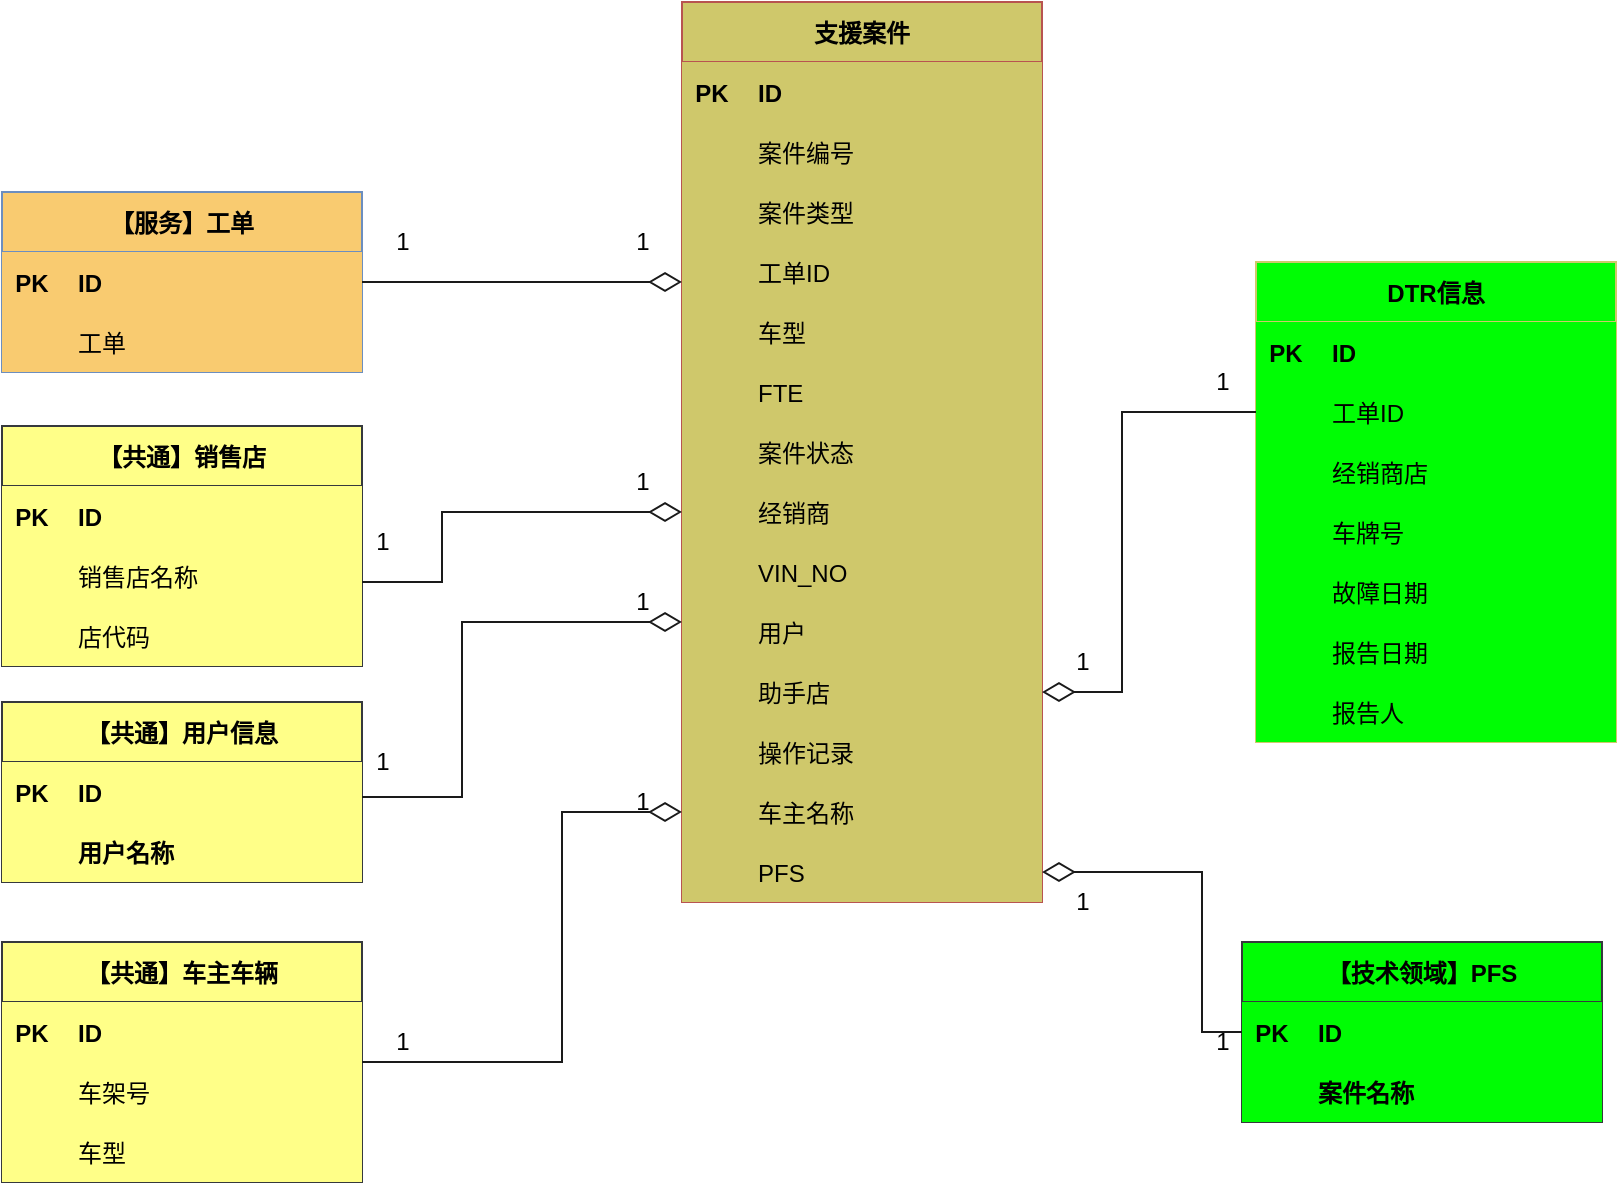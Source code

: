 <mxfile version="16.4.7" type="github" pages="6">
  <diagram id="_YCu5cpETtYEuYcNfKPj" name="支援案件聚合根">
    <mxGraphModel dx="1550" dy="1998" grid="1" gridSize="10" guides="1" tooltips="1" connect="1" arrows="1" fold="1" page="1" pageScale="1" pageWidth="827" pageHeight="1169" math="0" shadow="0">
      <root>
        <mxCell id="h69FeDi5z-fGCZnSDAeQ-0" />
        <mxCell id="h69FeDi5z-fGCZnSDAeQ-1" parent="h69FeDi5z-fGCZnSDAeQ-0" />
        <mxCell id="QsDBA_Q1yLRrGe0NOac4-0" value="【服务】工单" style="shape=table;startSize=30;container=1;collapsible=1;childLayout=tableLayout;fixedRows=1;rowLines=0;fontStyle=1;align=center;resizeLast=1;fillColor=#F9CB70;strokeColor=#6c8ebf;" parent="h69FeDi5z-fGCZnSDAeQ-1" vertex="1">
          <mxGeometry x="20" y="85" width="180" height="90" as="geometry" />
        </mxCell>
        <mxCell id="78csvAYe3D26zA8PR4jR-0" style="shape=partialRectangle;collapsible=0;dropTarget=0;pointerEvents=0;fillColor=#F9CB70;top=0;left=0;bottom=0;right=0;points=[[0,0.5],[1,0.5]];portConstraint=eastwest;strokeColor=#6c8ebf;" parent="QsDBA_Q1yLRrGe0NOac4-0" vertex="1">
          <mxGeometry y="30" width="180" height="30" as="geometry" />
        </mxCell>
        <mxCell id="78csvAYe3D26zA8PR4jR-1" value="PK" style="shape=partialRectangle;connectable=0;fillColor=#F9CB70;top=0;left=0;bottom=0;right=0;editable=1;overflow=hidden;strokeColor=#6c8ebf;fontStyle=1" parent="78csvAYe3D26zA8PR4jR-0" vertex="1">
          <mxGeometry width="30" height="30" as="geometry">
            <mxRectangle width="30" height="30" as="alternateBounds" />
          </mxGeometry>
        </mxCell>
        <mxCell id="78csvAYe3D26zA8PR4jR-2" value="ID" style="shape=partialRectangle;connectable=0;fillColor=#F9CB70;top=0;left=0;bottom=0;right=0;align=left;spacingLeft=6;overflow=hidden;strokeColor=#6c8ebf;fontStyle=1" parent="78csvAYe3D26zA8PR4jR-0" vertex="1">
          <mxGeometry x="30" width="150" height="30" as="geometry">
            <mxRectangle width="150" height="30" as="alternateBounds" />
          </mxGeometry>
        </mxCell>
        <mxCell id="QsDBA_Q1yLRrGe0NOac4-10" value="" style="shape=partialRectangle;collapsible=0;dropTarget=0;pointerEvents=0;fillColor=#F9CB70;top=0;left=0;bottom=0;right=0;points=[[0,0.5],[1,0.5]];portConstraint=eastwest;strokeColor=#6c8ebf;" parent="QsDBA_Q1yLRrGe0NOac4-0" vertex="1">
          <mxGeometry y="60" width="180" height="30" as="geometry" />
        </mxCell>
        <mxCell id="QsDBA_Q1yLRrGe0NOac4-11" value="" style="shape=partialRectangle;connectable=0;fillColor=#F9CB70;top=0;left=0;bottom=0;right=0;editable=1;overflow=hidden;strokeColor=#6c8ebf;" parent="QsDBA_Q1yLRrGe0NOac4-10" vertex="1">
          <mxGeometry width="30" height="30" as="geometry">
            <mxRectangle width="30" height="30" as="alternateBounds" />
          </mxGeometry>
        </mxCell>
        <mxCell id="QsDBA_Q1yLRrGe0NOac4-12" value="工单" style="shape=partialRectangle;connectable=0;fillColor=#F9CB70;top=0;left=0;bottom=0;right=0;align=left;spacingLeft=6;overflow=hidden;strokeColor=#6c8ebf;" parent="QsDBA_Q1yLRrGe0NOac4-10" vertex="1">
          <mxGeometry x="30" width="150" height="30" as="geometry">
            <mxRectangle width="150" height="30" as="alternateBounds" />
          </mxGeometry>
        </mxCell>
        <mxCell id="QsDBA_Q1yLRrGe0NOac4-13" value="支援案件" style="shape=table;startSize=30;container=1;collapsible=1;childLayout=tableLayout;fixedRows=1;rowLines=0;fontStyle=1;align=center;resizeLast=1;fillColor=#CFC86B;strokeColor=#b85450;" parent="h69FeDi5z-fGCZnSDAeQ-1" vertex="1">
          <mxGeometry x="360" y="-10" width="180" height="450" as="geometry" />
        </mxCell>
        <mxCell id="78csvAYe3D26zA8PR4jR-46" style="shape=partialRectangle;collapsible=0;dropTarget=0;pointerEvents=0;fillColor=#CFC86B;top=0;left=0;bottom=0;right=0;points=[[0,0.5],[1,0.5]];portConstraint=eastwest;strokeColor=#b85450;" parent="QsDBA_Q1yLRrGe0NOac4-13" vertex="1">
          <mxGeometry y="30" width="180" height="30" as="geometry" />
        </mxCell>
        <mxCell id="78csvAYe3D26zA8PR4jR-47" value="PK" style="shape=partialRectangle;connectable=0;fillColor=#CFC86B;top=0;left=0;bottom=0;right=0;editable=1;overflow=hidden;strokeColor=#b85450;fontStyle=1" parent="78csvAYe3D26zA8PR4jR-46" vertex="1">
          <mxGeometry width="30" height="30" as="geometry">
            <mxRectangle width="30" height="30" as="alternateBounds" />
          </mxGeometry>
        </mxCell>
        <mxCell id="78csvAYe3D26zA8PR4jR-48" value="ID" style="shape=partialRectangle;connectable=0;fillColor=#CFC86B;top=0;left=0;bottom=0;right=0;align=left;spacingLeft=6;overflow=hidden;strokeColor=#b85450;fontStyle=1" parent="78csvAYe3D26zA8PR4jR-46" vertex="1">
          <mxGeometry x="30" width="150" height="30" as="geometry">
            <mxRectangle width="150" height="30" as="alternateBounds" />
          </mxGeometry>
        </mxCell>
        <mxCell id="QsDBA_Q1yLRrGe0NOac4-17" value="" style="shape=partialRectangle;collapsible=0;dropTarget=0;pointerEvents=0;fillColor=#CFC86B;top=0;left=0;bottom=0;right=0;points=[[0,0.5],[1,0.5]];portConstraint=eastwest;strokeColor=#b85450;" parent="QsDBA_Q1yLRrGe0NOac4-13" vertex="1">
          <mxGeometry y="60" width="180" height="30" as="geometry" />
        </mxCell>
        <mxCell id="QsDBA_Q1yLRrGe0NOac4-18" value="" style="shape=partialRectangle;connectable=0;fillColor=#CFC86B;top=0;left=0;bottom=0;right=0;editable=1;overflow=hidden;strokeColor=#b85450;" parent="QsDBA_Q1yLRrGe0NOac4-17" vertex="1">
          <mxGeometry width="30" height="30" as="geometry">
            <mxRectangle width="30" height="30" as="alternateBounds" />
          </mxGeometry>
        </mxCell>
        <mxCell id="QsDBA_Q1yLRrGe0NOac4-19" value="案件编号" style="shape=partialRectangle;connectable=0;fillColor=#CFC86B;top=0;left=0;bottom=0;right=0;align=left;spacingLeft=6;overflow=hidden;strokeColor=#b85450;" parent="QsDBA_Q1yLRrGe0NOac4-17" vertex="1">
          <mxGeometry x="30" width="150" height="30" as="geometry">
            <mxRectangle width="150" height="30" as="alternateBounds" />
          </mxGeometry>
        </mxCell>
        <mxCell id="QsDBA_Q1yLRrGe0NOac4-20" value="" style="shape=partialRectangle;collapsible=0;dropTarget=0;pointerEvents=0;fillColor=#CFC86B;top=0;left=0;bottom=0;right=0;points=[[0,0.5],[1,0.5]];portConstraint=eastwest;strokeColor=#b85450;" parent="QsDBA_Q1yLRrGe0NOac4-13" vertex="1">
          <mxGeometry y="90" width="180" height="30" as="geometry" />
        </mxCell>
        <mxCell id="QsDBA_Q1yLRrGe0NOac4-21" value="" style="shape=partialRectangle;connectable=0;fillColor=#CFC86B;top=0;left=0;bottom=0;right=0;editable=1;overflow=hidden;strokeColor=#b85450;" parent="QsDBA_Q1yLRrGe0NOac4-20" vertex="1">
          <mxGeometry width="30" height="30" as="geometry">
            <mxRectangle width="30" height="30" as="alternateBounds" />
          </mxGeometry>
        </mxCell>
        <mxCell id="QsDBA_Q1yLRrGe0NOac4-22" value="案件类型" style="shape=partialRectangle;connectable=0;fillColor=#CFC86B;top=0;left=0;bottom=0;right=0;align=left;spacingLeft=6;overflow=hidden;strokeColor=#b85450;" parent="QsDBA_Q1yLRrGe0NOac4-20" vertex="1">
          <mxGeometry x="30" width="150" height="30" as="geometry">
            <mxRectangle width="150" height="30" as="alternateBounds" />
          </mxGeometry>
        </mxCell>
        <mxCell id="78csvAYe3D26zA8PR4jR-49" style="shape=partialRectangle;collapsible=0;dropTarget=0;pointerEvents=0;fillColor=#CFC86B;top=0;left=0;bottom=0;right=0;points=[[0,0.5],[1,0.5]];portConstraint=eastwest;strokeColor=#b85450;" parent="QsDBA_Q1yLRrGe0NOac4-13" vertex="1">
          <mxGeometry y="120" width="180" height="30" as="geometry" />
        </mxCell>
        <mxCell id="78csvAYe3D26zA8PR4jR-50" style="shape=partialRectangle;connectable=0;fillColor=#CFC86B;top=0;left=0;bottom=0;right=0;editable=1;overflow=hidden;strokeColor=#b85450;" parent="78csvAYe3D26zA8PR4jR-49" vertex="1">
          <mxGeometry width="30" height="30" as="geometry">
            <mxRectangle width="30" height="30" as="alternateBounds" />
          </mxGeometry>
        </mxCell>
        <mxCell id="78csvAYe3D26zA8PR4jR-51" value="工单ID" style="shape=partialRectangle;connectable=0;fillColor=#CFC86B;top=0;left=0;bottom=0;right=0;align=left;spacingLeft=6;overflow=hidden;strokeColor=#b85450;" parent="78csvAYe3D26zA8PR4jR-49" vertex="1">
          <mxGeometry x="30" width="150" height="30" as="geometry">
            <mxRectangle width="150" height="30" as="alternateBounds" />
          </mxGeometry>
        </mxCell>
        <mxCell id="QsDBA_Q1yLRrGe0NOac4-29" style="shape=partialRectangle;collapsible=0;dropTarget=0;pointerEvents=0;fillColor=#CFC86B;top=0;left=0;bottom=0;right=0;points=[[0,0.5],[1,0.5]];portConstraint=eastwest;strokeColor=#b85450;" parent="QsDBA_Q1yLRrGe0NOac4-13" vertex="1">
          <mxGeometry y="150" width="180" height="30" as="geometry" />
        </mxCell>
        <mxCell id="QsDBA_Q1yLRrGe0NOac4-30" style="shape=partialRectangle;connectable=0;fillColor=#CFC86B;top=0;left=0;bottom=0;right=0;editable=1;overflow=hidden;strokeColor=#b85450;" parent="QsDBA_Q1yLRrGe0NOac4-29" vertex="1">
          <mxGeometry width="30" height="30" as="geometry">
            <mxRectangle width="30" height="30" as="alternateBounds" />
          </mxGeometry>
        </mxCell>
        <mxCell id="QsDBA_Q1yLRrGe0NOac4-31" value="车型" style="shape=partialRectangle;connectable=0;fillColor=#CFC86B;top=0;left=0;bottom=0;right=0;align=left;spacingLeft=6;overflow=hidden;strokeColor=#b85450;" parent="QsDBA_Q1yLRrGe0NOac4-29" vertex="1">
          <mxGeometry x="30" width="150" height="30" as="geometry">
            <mxRectangle width="150" height="30" as="alternateBounds" />
          </mxGeometry>
        </mxCell>
        <mxCell id="QsDBA_Q1yLRrGe0NOac4-32" style="shape=partialRectangle;collapsible=0;dropTarget=0;pointerEvents=0;fillColor=#CFC86B;top=0;left=0;bottom=0;right=0;points=[[0,0.5],[1,0.5]];portConstraint=eastwest;strokeColor=#b85450;" parent="QsDBA_Q1yLRrGe0NOac4-13" vertex="1">
          <mxGeometry y="180" width="180" height="30" as="geometry" />
        </mxCell>
        <mxCell id="QsDBA_Q1yLRrGe0NOac4-33" value="" style="shape=partialRectangle;connectable=0;fillColor=#CFC86B;top=0;left=0;bottom=0;right=0;editable=1;overflow=hidden;strokeColor=#b85450;" parent="QsDBA_Q1yLRrGe0NOac4-32" vertex="1">
          <mxGeometry width="30" height="30" as="geometry">
            <mxRectangle width="30" height="30" as="alternateBounds" />
          </mxGeometry>
        </mxCell>
        <mxCell id="QsDBA_Q1yLRrGe0NOac4-34" value="FTE" style="shape=partialRectangle;connectable=0;fillColor=#CFC86B;top=0;left=0;bottom=0;right=0;align=left;spacingLeft=6;overflow=hidden;strokeColor=#b85450;" parent="QsDBA_Q1yLRrGe0NOac4-32" vertex="1">
          <mxGeometry x="30" width="150" height="30" as="geometry">
            <mxRectangle width="150" height="30" as="alternateBounds" />
          </mxGeometry>
        </mxCell>
        <mxCell id="QsDBA_Q1yLRrGe0NOac4-35" style="shape=partialRectangle;collapsible=0;dropTarget=0;pointerEvents=0;fillColor=#CFC86B;top=0;left=0;bottom=0;right=0;points=[[0,0.5],[1,0.5]];portConstraint=eastwest;strokeColor=#b85450;" parent="QsDBA_Q1yLRrGe0NOac4-13" vertex="1">
          <mxGeometry y="210" width="180" height="30" as="geometry" />
        </mxCell>
        <mxCell id="QsDBA_Q1yLRrGe0NOac4-36" style="shape=partialRectangle;connectable=0;fillColor=#CFC86B;top=0;left=0;bottom=0;right=0;editable=1;overflow=hidden;strokeColor=#b85450;" parent="QsDBA_Q1yLRrGe0NOac4-35" vertex="1">
          <mxGeometry width="30" height="30" as="geometry">
            <mxRectangle width="30" height="30" as="alternateBounds" />
          </mxGeometry>
        </mxCell>
        <mxCell id="QsDBA_Q1yLRrGe0NOac4-37" value="案件状态" style="shape=partialRectangle;connectable=0;fillColor=#CFC86B;top=0;left=0;bottom=0;right=0;align=left;spacingLeft=6;overflow=hidden;strokeColor=#b85450;" parent="QsDBA_Q1yLRrGe0NOac4-35" vertex="1">
          <mxGeometry x="30" width="150" height="30" as="geometry">
            <mxRectangle width="150" height="30" as="alternateBounds" />
          </mxGeometry>
        </mxCell>
        <mxCell id="QsDBA_Q1yLRrGe0NOac4-38" style="shape=partialRectangle;collapsible=0;dropTarget=0;pointerEvents=0;fillColor=#CFC86B;top=0;left=0;bottom=0;right=0;points=[[0,0.5],[1,0.5]];portConstraint=eastwest;strokeColor=#b85450;" parent="QsDBA_Q1yLRrGe0NOac4-13" vertex="1">
          <mxGeometry y="240" width="180" height="30" as="geometry" />
        </mxCell>
        <mxCell id="QsDBA_Q1yLRrGe0NOac4-39" style="shape=partialRectangle;connectable=0;fillColor=#CFC86B;top=0;left=0;bottom=0;right=0;editable=1;overflow=hidden;strokeColor=#b85450;" parent="QsDBA_Q1yLRrGe0NOac4-38" vertex="1">
          <mxGeometry width="30" height="30" as="geometry">
            <mxRectangle width="30" height="30" as="alternateBounds" />
          </mxGeometry>
        </mxCell>
        <mxCell id="QsDBA_Q1yLRrGe0NOac4-40" value="经销商" style="shape=partialRectangle;connectable=0;fillColor=#CFC86B;top=0;left=0;bottom=0;right=0;align=left;spacingLeft=6;overflow=hidden;strokeColor=#b85450;" parent="QsDBA_Q1yLRrGe0NOac4-38" vertex="1">
          <mxGeometry x="30" width="150" height="30" as="geometry">
            <mxRectangle width="150" height="30" as="alternateBounds" />
          </mxGeometry>
        </mxCell>
        <mxCell id="QsDBA_Q1yLRrGe0NOac4-41" style="shape=partialRectangle;collapsible=0;dropTarget=0;pointerEvents=0;fillColor=#CFC86B;top=0;left=0;bottom=0;right=0;points=[[0,0.5],[1,0.5]];portConstraint=eastwest;strokeColor=#b85450;" parent="QsDBA_Q1yLRrGe0NOac4-13" vertex="1">
          <mxGeometry y="270" width="180" height="30" as="geometry" />
        </mxCell>
        <mxCell id="QsDBA_Q1yLRrGe0NOac4-42" style="shape=partialRectangle;connectable=0;fillColor=#CFC86B;top=0;left=0;bottom=0;right=0;editable=1;overflow=hidden;strokeColor=#b85450;" parent="QsDBA_Q1yLRrGe0NOac4-41" vertex="1">
          <mxGeometry width="30" height="30" as="geometry">
            <mxRectangle width="30" height="30" as="alternateBounds" />
          </mxGeometry>
        </mxCell>
        <mxCell id="QsDBA_Q1yLRrGe0NOac4-43" value="VIN_NO" style="shape=partialRectangle;connectable=0;fillColor=#CFC86B;top=0;left=0;bottom=0;right=0;align=left;spacingLeft=6;overflow=hidden;strokeColor=#b85450;" parent="QsDBA_Q1yLRrGe0NOac4-41" vertex="1">
          <mxGeometry x="30" width="150" height="30" as="geometry">
            <mxRectangle width="150" height="30" as="alternateBounds" />
          </mxGeometry>
        </mxCell>
        <mxCell id="78csvAYe3D26zA8PR4jR-59" style="shape=partialRectangle;collapsible=0;dropTarget=0;pointerEvents=0;fillColor=#CFC86B;top=0;left=0;bottom=0;right=0;points=[[0,0.5],[1,0.5]];portConstraint=eastwest;strokeColor=#b85450;" parent="QsDBA_Q1yLRrGe0NOac4-13" vertex="1">
          <mxGeometry y="300" width="180" height="30" as="geometry" />
        </mxCell>
        <mxCell id="78csvAYe3D26zA8PR4jR-60" style="shape=partialRectangle;connectable=0;fillColor=#CFC86B;top=0;left=0;bottom=0;right=0;editable=1;overflow=hidden;strokeColor=#b85450;" parent="78csvAYe3D26zA8PR4jR-59" vertex="1">
          <mxGeometry width="30" height="30" as="geometry">
            <mxRectangle width="30" height="30" as="alternateBounds" />
          </mxGeometry>
        </mxCell>
        <mxCell id="78csvAYe3D26zA8PR4jR-61" value="用户" style="shape=partialRectangle;connectable=0;fillColor=#CFC86B;top=0;left=0;bottom=0;right=0;align=left;spacingLeft=6;overflow=hidden;strokeColor=#b85450;" parent="78csvAYe3D26zA8PR4jR-59" vertex="1">
          <mxGeometry x="30" width="150" height="30" as="geometry">
            <mxRectangle width="150" height="30" as="alternateBounds" />
          </mxGeometry>
        </mxCell>
        <mxCell id="QsDBA_Q1yLRrGe0NOac4-50" style="shape=partialRectangle;collapsible=0;dropTarget=0;pointerEvents=0;fillColor=#CFC86B;top=0;left=0;bottom=0;right=0;points=[[0,0.5],[1,0.5]];portConstraint=eastwest;strokeColor=#b85450;" parent="QsDBA_Q1yLRrGe0NOac4-13" vertex="1">
          <mxGeometry y="330" width="180" height="30" as="geometry" />
        </mxCell>
        <mxCell id="QsDBA_Q1yLRrGe0NOac4-51" value="" style="shape=partialRectangle;connectable=0;fillColor=#CFC86B;top=0;left=0;bottom=0;right=0;editable=1;overflow=hidden;strokeColor=#b85450;" parent="QsDBA_Q1yLRrGe0NOac4-50" vertex="1">
          <mxGeometry width="30" height="30" as="geometry">
            <mxRectangle width="30" height="30" as="alternateBounds" />
          </mxGeometry>
        </mxCell>
        <mxCell id="QsDBA_Q1yLRrGe0NOac4-52" value="助手店" style="shape=partialRectangle;connectable=0;fillColor=#CFC86B;top=0;left=0;bottom=0;right=0;align=left;spacingLeft=6;overflow=hidden;strokeColor=#b85450;" parent="QsDBA_Q1yLRrGe0NOac4-50" vertex="1">
          <mxGeometry x="30" width="150" height="30" as="geometry">
            <mxRectangle width="150" height="30" as="alternateBounds" />
          </mxGeometry>
        </mxCell>
        <mxCell id="QsDBA_Q1yLRrGe0NOac4-64" style="shape=partialRectangle;collapsible=0;dropTarget=0;pointerEvents=0;fillColor=#CFC86B;top=0;left=0;bottom=0;right=0;points=[[0,0.5],[1,0.5]];portConstraint=eastwest;strokeColor=#b85450;" parent="QsDBA_Q1yLRrGe0NOac4-13" vertex="1">
          <mxGeometry y="360" width="180" height="30" as="geometry" />
        </mxCell>
        <mxCell id="QsDBA_Q1yLRrGe0NOac4-65" value="" style="shape=partialRectangle;connectable=0;fillColor=#CFC86B;top=0;left=0;bottom=0;right=0;editable=1;overflow=hidden;strokeColor=#b85450;" parent="QsDBA_Q1yLRrGe0NOac4-64" vertex="1">
          <mxGeometry width="30" height="30" as="geometry">
            <mxRectangle width="30" height="30" as="alternateBounds" />
          </mxGeometry>
        </mxCell>
        <mxCell id="QsDBA_Q1yLRrGe0NOac4-66" value="操作记录" style="shape=partialRectangle;connectable=0;fillColor=#CFC86B;top=0;left=0;bottom=0;right=0;align=left;spacingLeft=6;overflow=hidden;strokeColor=#b85450;" parent="QsDBA_Q1yLRrGe0NOac4-64" vertex="1">
          <mxGeometry x="30" width="150" height="30" as="geometry">
            <mxRectangle width="150" height="30" as="alternateBounds" />
          </mxGeometry>
        </mxCell>
        <mxCell id="78csvAYe3D26zA8PR4jR-63" style="shape=partialRectangle;collapsible=0;dropTarget=0;pointerEvents=0;fillColor=#CFC86B;top=0;left=0;bottom=0;right=0;points=[[0,0.5],[1,0.5]];portConstraint=eastwest;strokeColor=#b85450;" parent="QsDBA_Q1yLRrGe0NOac4-13" vertex="1">
          <mxGeometry y="390" width="180" height="30" as="geometry" />
        </mxCell>
        <mxCell id="78csvAYe3D26zA8PR4jR-64" style="shape=partialRectangle;connectable=0;fillColor=#CFC86B;top=0;left=0;bottom=0;right=0;editable=1;overflow=hidden;strokeColor=#b85450;" parent="78csvAYe3D26zA8PR4jR-63" vertex="1">
          <mxGeometry width="30" height="30" as="geometry">
            <mxRectangle width="30" height="30" as="alternateBounds" />
          </mxGeometry>
        </mxCell>
        <mxCell id="78csvAYe3D26zA8PR4jR-65" value="车主名称" style="shape=partialRectangle;connectable=0;fillColor=#CFC86B;top=0;left=0;bottom=0;right=0;align=left;spacingLeft=6;overflow=hidden;strokeColor=#b85450;" parent="78csvAYe3D26zA8PR4jR-63" vertex="1">
          <mxGeometry x="30" width="150" height="30" as="geometry">
            <mxRectangle width="150" height="30" as="alternateBounds" />
          </mxGeometry>
        </mxCell>
        <mxCell id="nTiNfTZxP-0dutKIDBKO-9" style="shape=partialRectangle;collapsible=0;dropTarget=0;pointerEvents=0;fillColor=#CFC86B;top=0;left=0;bottom=0;right=0;points=[[0,0.5],[1,0.5]];portConstraint=eastwest;strokeColor=#b85450;" parent="QsDBA_Q1yLRrGe0NOac4-13" vertex="1">
          <mxGeometry y="420" width="180" height="30" as="geometry" />
        </mxCell>
        <mxCell id="nTiNfTZxP-0dutKIDBKO-10" style="shape=partialRectangle;connectable=0;fillColor=#CFC86B;top=0;left=0;bottom=0;right=0;editable=1;overflow=hidden;strokeColor=#b85450;" parent="nTiNfTZxP-0dutKIDBKO-9" vertex="1">
          <mxGeometry width="30" height="30" as="geometry">
            <mxRectangle width="30" height="30" as="alternateBounds" />
          </mxGeometry>
        </mxCell>
        <mxCell id="nTiNfTZxP-0dutKIDBKO-11" value="PFS" style="shape=partialRectangle;connectable=0;fillColor=#CFC86B;top=0;left=0;bottom=0;right=0;align=left;spacingLeft=6;overflow=hidden;strokeColor=#b85450;" parent="nTiNfTZxP-0dutKIDBKO-9" vertex="1">
          <mxGeometry x="30" width="150" height="30" as="geometry">
            <mxRectangle width="150" height="30" as="alternateBounds" />
          </mxGeometry>
        </mxCell>
        <mxCell id="78csvAYe3D26zA8PR4jR-4" value="【共通】车主车辆" style="shape=table;startSize=30;container=1;collapsible=1;childLayout=tableLayout;fixedRows=1;rowLines=0;fontStyle=1;align=center;resizeLast=1;fillColor=#ffff88;strokeColor=#36393d;swimlaneLine=1;shadow=0;labelBorderColor=none;labelBackgroundColor=none;" parent="h69FeDi5z-fGCZnSDAeQ-1" vertex="1">
          <mxGeometry x="20" y="460" width="180" height="120" as="geometry" />
        </mxCell>
        <mxCell id="78csvAYe3D26zA8PR4jR-5" style="shape=partialRectangle;collapsible=0;dropTarget=0;pointerEvents=0;fillColor=#ffff88;top=0;left=0;bottom=0;right=0;points=[[0,0.5],[1,0.5]];portConstraint=eastwest;strokeColor=#36393d;swimlaneLine=1;shadow=0;labelBorderColor=none;labelBackgroundColor=none;" parent="78csvAYe3D26zA8PR4jR-4" vertex="1">
          <mxGeometry y="30" width="180" height="30" as="geometry" />
        </mxCell>
        <mxCell id="78csvAYe3D26zA8PR4jR-6" value="PK" style="shape=partialRectangle;connectable=0;fillColor=#ffff88;top=0;left=0;bottom=0;right=0;editable=1;overflow=hidden;fontStyle=1;strokeColor=#36393d;swimlaneLine=1;shadow=0;labelBorderColor=none;labelBackgroundColor=none;" parent="78csvAYe3D26zA8PR4jR-5" vertex="1">
          <mxGeometry width="30" height="30" as="geometry">
            <mxRectangle width="30" height="30" as="alternateBounds" />
          </mxGeometry>
        </mxCell>
        <mxCell id="78csvAYe3D26zA8PR4jR-7" value="ID" style="shape=partialRectangle;connectable=0;fillColor=#ffff88;top=0;left=0;bottom=0;right=0;align=left;spacingLeft=6;overflow=hidden;fontStyle=1;strokeColor=#36393d;swimlaneLine=1;shadow=0;labelBorderColor=none;labelBackgroundColor=none;" parent="78csvAYe3D26zA8PR4jR-5" vertex="1">
          <mxGeometry x="30" width="150" height="30" as="geometry">
            <mxRectangle width="150" height="30" as="alternateBounds" />
          </mxGeometry>
        </mxCell>
        <mxCell id="78csvAYe3D26zA8PR4jR-8" value="" style="shape=partialRectangle;collapsible=0;dropTarget=0;pointerEvents=0;fillColor=#ffff88;top=0;left=0;bottom=0;right=0;points=[[0,0.5],[1,0.5]];portConstraint=eastwest;strokeColor=#36393d;swimlaneLine=1;shadow=0;labelBorderColor=none;labelBackgroundColor=none;" parent="78csvAYe3D26zA8PR4jR-4" vertex="1">
          <mxGeometry y="60" width="180" height="30" as="geometry" />
        </mxCell>
        <mxCell id="78csvAYe3D26zA8PR4jR-9" value="" style="shape=partialRectangle;connectable=0;fillColor=#ffff88;top=0;left=0;bottom=0;right=0;editable=1;overflow=hidden;strokeColor=#36393d;swimlaneLine=1;shadow=0;labelBorderColor=none;labelBackgroundColor=none;" parent="78csvAYe3D26zA8PR4jR-8" vertex="1">
          <mxGeometry width="30" height="30" as="geometry">
            <mxRectangle width="30" height="30" as="alternateBounds" />
          </mxGeometry>
        </mxCell>
        <mxCell id="78csvAYe3D26zA8PR4jR-10" value="车架号" style="shape=partialRectangle;connectable=0;fillColor=#ffff88;top=0;left=0;bottom=0;right=0;align=left;spacingLeft=6;overflow=hidden;strokeColor=#36393d;swimlaneLine=1;shadow=0;labelBorderColor=none;labelBackgroundColor=none;" parent="78csvAYe3D26zA8PR4jR-8" vertex="1">
          <mxGeometry x="30" width="150" height="30" as="geometry">
            <mxRectangle width="150" height="30" as="alternateBounds" />
          </mxGeometry>
        </mxCell>
        <mxCell id="ijBX_b9bbJgV5K56Bz4D-6" style="shape=partialRectangle;collapsible=0;dropTarget=0;pointerEvents=0;fillColor=#ffff88;top=0;left=0;bottom=0;right=0;points=[[0,0.5],[1,0.5]];portConstraint=eastwest;strokeColor=#36393d;swimlaneLine=1;shadow=0;labelBorderColor=none;labelBackgroundColor=none;" parent="78csvAYe3D26zA8PR4jR-4" vertex="1">
          <mxGeometry y="90" width="180" height="30" as="geometry" />
        </mxCell>
        <mxCell id="ijBX_b9bbJgV5K56Bz4D-7" style="shape=partialRectangle;connectable=0;fillColor=#ffff88;top=0;left=0;bottom=0;right=0;editable=1;overflow=hidden;strokeColor=#36393d;swimlaneLine=1;shadow=0;labelBorderColor=none;labelBackgroundColor=none;" parent="ijBX_b9bbJgV5K56Bz4D-6" vertex="1">
          <mxGeometry width="30" height="30" as="geometry">
            <mxRectangle width="30" height="30" as="alternateBounds" />
          </mxGeometry>
        </mxCell>
        <mxCell id="ijBX_b9bbJgV5K56Bz4D-8" value="车型" style="shape=partialRectangle;connectable=0;fillColor=#ffff88;top=0;left=0;bottom=0;right=0;align=left;spacingLeft=6;overflow=hidden;strokeColor=#36393d;swimlaneLine=1;shadow=0;labelBorderColor=none;labelBackgroundColor=none;" parent="ijBX_b9bbJgV5K56Bz4D-6" vertex="1">
          <mxGeometry x="30" width="150" height="30" as="geometry">
            <mxRectangle width="150" height="30" as="alternateBounds" />
          </mxGeometry>
        </mxCell>
        <mxCell id="78csvAYe3D26zA8PR4jR-11" value="【共通】用户信息" style="shape=table;startSize=30;container=1;collapsible=1;childLayout=tableLayout;fixedRows=1;rowLines=0;fontStyle=1;align=center;resizeLast=1;fillColor=#ffff88;strokeColor=#36393d;swimlaneLine=1;shadow=0;labelBorderColor=none;labelBackgroundColor=none;" parent="h69FeDi5z-fGCZnSDAeQ-1" vertex="1">
          <mxGeometry x="20" y="340" width="180" height="90" as="geometry" />
        </mxCell>
        <mxCell id="78csvAYe3D26zA8PR4jR-12" style="shape=partialRectangle;collapsible=0;dropTarget=0;pointerEvents=0;fillColor=#ffff88;top=0;left=0;bottom=0;right=0;points=[[0,0.5],[1,0.5]];portConstraint=eastwest;strokeColor=#36393d;swimlaneLine=1;shadow=0;labelBorderColor=none;labelBackgroundColor=none;" parent="78csvAYe3D26zA8PR4jR-11" vertex="1">
          <mxGeometry y="30" width="180" height="30" as="geometry" />
        </mxCell>
        <mxCell id="78csvAYe3D26zA8PR4jR-13" value="PK" style="shape=partialRectangle;connectable=0;fillColor=#ffff88;top=0;left=0;bottom=0;right=0;editable=1;overflow=hidden;fontStyle=1;strokeColor=#36393d;swimlaneLine=1;shadow=0;labelBorderColor=none;labelBackgroundColor=none;" parent="78csvAYe3D26zA8PR4jR-12" vertex="1">
          <mxGeometry width="30" height="30" as="geometry">
            <mxRectangle width="30" height="30" as="alternateBounds" />
          </mxGeometry>
        </mxCell>
        <mxCell id="78csvAYe3D26zA8PR4jR-14" value="ID" style="shape=partialRectangle;connectable=0;fillColor=#ffff88;top=0;left=0;bottom=0;right=0;align=left;spacingLeft=6;overflow=hidden;fontStyle=1;strokeColor=#36393d;swimlaneLine=1;shadow=0;labelBorderColor=none;labelBackgroundColor=none;" parent="78csvAYe3D26zA8PR4jR-12" vertex="1">
          <mxGeometry x="30" width="150" height="30" as="geometry">
            <mxRectangle width="150" height="30" as="alternateBounds" />
          </mxGeometry>
        </mxCell>
        <mxCell id="78csvAYe3D26zA8PR4jR-15" style="shape=partialRectangle;collapsible=0;dropTarget=0;pointerEvents=0;fillColor=#ffff88;top=0;left=0;bottom=0;right=0;points=[[0,0.5],[1,0.5]];portConstraint=eastwest;strokeColor=#36393d;swimlaneLine=1;shadow=0;labelBorderColor=none;labelBackgroundColor=none;" parent="78csvAYe3D26zA8PR4jR-11" vertex="1">
          <mxGeometry y="60" width="180" height="30" as="geometry" />
        </mxCell>
        <mxCell id="78csvAYe3D26zA8PR4jR-16" value="" style="shape=partialRectangle;connectable=0;fillColor=#ffff88;top=0;left=0;bottom=0;right=0;editable=1;overflow=hidden;fontStyle=1;strokeColor=#36393d;swimlaneLine=1;shadow=0;labelBorderColor=none;labelBackgroundColor=none;" parent="78csvAYe3D26zA8PR4jR-15" vertex="1">
          <mxGeometry width="30" height="30" as="geometry">
            <mxRectangle width="30" height="30" as="alternateBounds" />
          </mxGeometry>
        </mxCell>
        <mxCell id="78csvAYe3D26zA8PR4jR-17" value="用户名称" style="shape=partialRectangle;connectable=0;fillColor=#ffff88;top=0;left=0;bottom=0;right=0;align=left;spacingLeft=6;overflow=hidden;fontStyle=1;strokeColor=#36393d;swimlaneLine=1;shadow=0;labelBorderColor=none;labelBackgroundColor=none;" parent="78csvAYe3D26zA8PR4jR-15" vertex="1">
          <mxGeometry x="30" width="150" height="30" as="geometry">
            <mxRectangle width="150" height="30" as="alternateBounds" />
          </mxGeometry>
        </mxCell>
        <mxCell id="78csvAYe3D26zA8PR4jR-18" value="【共通】销售店" style="shape=table;startSize=30;container=1;collapsible=1;childLayout=tableLayout;fixedRows=1;rowLines=0;fontStyle=1;align=center;resizeLast=1;fillColor=#ffff88;strokeColor=#36393d;swimlaneLine=1;shadow=0;labelBorderColor=none;labelBackgroundColor=none;" parent="h69FeDi5z-fGCZnSDAeQ-1" vertex="1">
          <mxGeometry x="20" y="202" width="180" height="120" as="geometry" />
        </mxCell>
        <mxCell id="78csvAYe3D26zA8PR4jR-19" style="shape=partialRectangle;collapsible=0;dropTarget=0;pointerEvents=0;fillColor=#ffff88;top=0;left=0;bottom=0;right=0;points=[[0,0.5],[1,0.5]];portConstraint=eastwest;strokeColor=#36393d;swimlaneLine=1;shadow=0;labelBorderColor=none;labelBackgroundColor=none;" parent="78csvAYe3D26zA8PR4jR-18" vertex="1">
          <mxGeometry y="30" width="180" height="30" as="geometry" />
        </mxCell>
        <mxCell id="78csvAYe3D26zA8PR4jR-20" value="PK" style="shape=partialRectangle;connectable=0;fillColor=#ffff88;top=0;left=0;bottom=0;right=0;editable=1;overflow=hidden;fontStyle=1;strokeColor=#36393d;swimlaneLine=1;shadow=0;labelBorderColor=none;labelBackgroundColor=none;" parent="78csvAYe3D26zA8PR4jR-19" vertex="1">
          <mxGeometry width="30" height="30" as="geometry">
            <mxRectangle width="30" height="30" as="alternateBounds" />
          </mxGeometry>
        </mxCell>
        <mxCell id="78csvAYe3D26zA8PR4jR-21" value="ID" style="shape=partialRectangle;connectable=0;fillColor=#ffff88;top=0;left=0;bottom=0;right=0;align=left;spacingLeft=6;overflow=hidden;fontStyle=1;strokeColor=#36393d;swimlaneLine=1;shadow=0;labelBorderColor=none;labelBackgroundColor=none;" parent="78csvAYe3D26zA8PR4jR-19" vertex="1">
          <mxGeometry x="30" width="150" height="30" as="geometry">
            <mxRectangle width="150" height="30" as="alternateBounds" />
          </mxGeometry>
        </mxCell>
        <mxCell id="78csvAYe3D26zA8PR4jR-22" value="" style="shape=partialRectangle;collapsible=0;dropTarget=0;pointerEvents=0;fillColor=#ffff88;top=0;left=0;bottom=0;right=0;points=[[0,0.5],[1,0.5]];portConstraint=eastwest;strokeColor=#36393d;swimlaneLine=1;shadow=0;labelBorderColor=none;labelBackgroundColor=none;" parent="78csvAYe3D26zA8PR4jR-18" vertex="1">
          <mxGeometry y="60" width="180" height="30" as="geometry" />
        </mxCell>
        <mxCell id="78csvAYe3D26zA8PR4jR-23" value="" style="shape=partialRectangle;connectable=0;fillColor=#ffff88;top=0;left=0;bottom=0;right=0;editable=1;overflow=hidden;strokeColor=#36393d;swimlaneLine=1;shadow=0;labelBorderColor=none;labelBackgroundColor=none;" parent="78csvAYe3D26zA8PR4jR-22" vertex="1">
          <mxGeometry width="30" height="30" as="geometry">
            <mxRectangle width="30" height="30" as="alternateBounds" />
          </mxGeometry>
        </mxCell>
        <mxCell id="78csvAYe3D26zA8PR4jR-24" value="销售店名称" style="shape=partialRectangle;connectable=0;fillColor=#ffff88;top=0;left=0;bottom=0;right=0;align=left;spacingLeft=6;overflow=hidden;strokeColor=#36393d;swimlaneLine=1;shadow=0;labelBorderColor=none;labelBackgroundColor=none;" parent="78csvAYe3D26zA8PR4jR-22" vertex="1">
          <mxGeometry x="30" width="150" height="30" as="geometry">
            <mxRectangle width="150" height="30" as="alternateBounds" />
          </mxGeometry>
        </mxCell>
        <mxCell id="ijBX_b9bbJgV5K56Bz4D-0" style="shape=partialRectangle;collapsible=0;dropTarget=0;pointerEvents=0;fillColor=#ffff88;top=0;left=0;bottom=0;right=0;points=[[0,0.5],[1,0.5]];portConstraint=eastwest;strokeColor=#36393d;swimlaneLine=1;shadow=0;labelBorderColor=none;labelBackgroundColor=none;" parent="78csvAYe3D26zA8PR4jR-18" vertex="1">
          <mxGeometry y="90" width="180" height="30" as="geometry" />
        </mxCell>
        <mxCell id="ijBX_b9bbJgV5K56Bz4D-1" style="shape=partialRectangle;connectable=0;fillColor=#ffff88;top=0;left=0;bottom=0;right=0;editable=1;overflow=hidden;strokeColor=#36393d;swimlaneLine=1;shadow=0;labelBorderColor=none;labelBackgroundColor=none;" parent="ijBX_b9bbJgV5K56Bz4D-0" vertex="1">
          <mxGeometry width="30" height="30" as="geometry">
            <mxRectangle width="30" height="30" as="alternateBounds" />
          </mxGeometry>
        </mxCell>
        <mxCell id="ijBX_b9bbJgV5K56Bz4D-2" value="店代码" style="shape=partialRectangle;connectable=0;fillColor=#ffff88;top=0;left=0;bottom=0;right=0;align=left;spacingLeft=6;overflow=hidden;strokeColor=#36393d;swimlaneLine=1;shadow=0;labelBorderColor=none;labelBackgroundColor=none;" parent="ijBX_b9bbJgV5K56Bz4D-0" vertex="1">
          <mxGeometry x="30" width="150" height="30" as="geometry">
            <mxRectangle width="150" height="30" as="alternateBounds" />
          </mxGeometry>
        </mxCell>
        <mxCell id="78csvAYe3D26zA8PR4jR-53" value="" style="endArrow=none;html=1;endSize=12;startArrow=diamondThin;startSize=14;startFill=0;edgeStyle=orthogonalEdgeStyle;align=left;verticalAlign=bottom;rounded=0;strokeColor=#1A1A1A;entryX=1;entryY=0.5;entryDx=0;entryDy=0;endFill=0;" parent="h69FeDi5z-fGCZnSDAeQ-1" edge="1">
          <mxGeometry x="-1" y="3" relative="1" as="geometry">
            <mxPoint x="360" y="130" as="sourcePoint" />
            <mxPoint x="200" y="130" as="targetPoint" />
            <Array as="points">
              <mxPoint x="220" y="130" />
            </Array>
          </mxGeometry>
        </mxCell>
        <mxCell id="78csvAYe3D26zA8PR4jR-54" value="" style="endArrow=none;html=1;endSize=12;startArrow=diamondThin;startSize=14;startFill=0;edgeStyle=orthogonalEdgeStyle;align=left;verticalAlign=bottom;rounded=0;strokeColor=#1A1A1A;exitX=0;exitY=0.5;exitDx=0;exitDy=0;endFill=0;" parent="h69FeDi5z-fGCZnSDAeQ-1" source="QsDBA_Q1yLRrGe0NOac4-38" edge="1">
          <mxGeometry x="-1" y="3" relative="1" as="geometry">
            <mxPoint x="360" y="285" as="sourcePoint" />
            <mxPoint x="200" y="280.0" as="targetPoint" />
            <Array as="points">
              <mxPoint x="240" y="245" />
              <mxPoint x="240" y="280" />
            </Array>
          </mxGeometry>
        </mxCell>
        <mxCell id="78csvAYe3D26zA8PR4jR-55" value="" style="endArrow=none;html=1;endSize=12;startArrow=diamondThin;startSize=14;startFill=0;edgeStyle=orthogonalEdgeStyle;align=left;verticalAlign=bottom;rounded=0;strokeColor=#1A1A1A;exitX=0;exitY=0.5;exitDx=0;exitDy=0;entryX=1;entryY=0.5;entryDx=0;entryDy=0;endFill=0;" parent="h69FeDi5z-fGCZnSDAeQ-1" source="78csvAYe3D26zA8PR4jR-63" target="78csvAYe3D26zA8PR4jR-4" edge="1">
          <mxGeometry x="-1" y="3" relative="1" as="geometry">
            <mxPoint x="360" y="510" as="sourcePoint" />
            <mxPoint x="200" y="540" as="targetPoint" />
            <Array as="points">
              <mxPoint x="300" y="395" />
              <mxPoint x="300" y="520" />
            </Array>
          </mxGeometry>
        </mxCell>
        <mxCell id="78csvAYe3D26zA8PR4jR-62" value="" style="endArrow=none;html=1;endSize=12;startArrow=diamondThin;startSize=14;startFill=0;edgeStyle=orthogonalEdgeStyle;align=left;verticalAlign=bottom;rounded=0;strokeColor=#1A1A1A;entryX=1;entryY=0.75;entryDx=0;entryDy=0;endFill=0;" parent="h69FeDi5z-fGCZnSDAeQ-1" edge="1">
          <mxGeometry x="-1" y="3" relative="1" as="geometry">
            <mxPoint x="360" y="300" as="sourcePoint" />
            <mxPoint x="200.0" y="387.5" as="targetPoint" />
            <Array as="points">
              <mxPoint x="250" y="300" />
              <mxPoint x="250" y="388" />
            </Array>
          </mxGeometry>
        </mxCell>
        <mxCell id="nTiNfTZxP-0dutKIDBKO-0" value="【技术领域】PFS" style="shape=table;startSize=30;container=1;collapsible=1;childLayout=tableLayout;fixedRows=1;rowLines=0;fontStyle=1;align=center;resizeLast=1;fillColor=#00FD04;strokeColor=#36393d;swimlaneLine=1;shadow=0;labelBorderColor=none;labelBackgroundColor=none;" parent="h69FeDi5z-fGCZnSDAeQ-1" vertex="1">
          <mxGeometry x="640" y="460" width="180" height="90" as="geometry" />
        </mxCell>
        <mxCell id="nTiNfTZxP-0dutKIDBKO-1" style="shape=partialRectangle;collapsible=0;dropTarget=0;pointerEvents=0;fillColor=#00FD04;top=0;left=0;bottom=0;right=0;points=[[0,0.5],[1,0.5]];portConstraint=eastwest;strokeColor=#36393d;swimlaneLine=1;shadow=0;labelBorderColor=none;labelBackgroundColor=none;" parent="nTiNfTZxP-0dutKIDBKO-0" vertex="1">
          <mxGeometry y="30" width="180" height="30" as="geometry" />
        </mxCell>
        <mxCell id="nTiNfTZxP-0dutKIDBKO-2" value="PK" style="shape=partialRectangle;connectable=0;fillColor=#00FD04;top=0;left=0;bottom=0;right=0;editable=1;overflow=hidden;fontStyle=1;strokeColor=#36393d;swimlaneLine=1;shadow=0;labelBorderColor=none;labelBackgroundColor=none;" parent="nTiNfTZxP-0dutKIDBKO-1" vertex="1">
          <mxGeometry width="30" height="30" as="geometry">
            <mxRectangle width="30" height="30" as="alternateBounds" />
          </mxGeometry>
        </mxCell>
        <mxCell id="nTiNfTZxP-0dutKIDBKO-3" value="ID" style="shape=partialRectangle;connectable=0;fillColor=#00FD04;top=0;left=0;bottom=0;right=0;align=left;spacingLeft=6;overflow=hidden;fontStyle=1;strokeColor=#36393d;swimlaneLine=1;shadow=0;labelBorderColor=none;labelBackgroundColor=none;" parent="nTiNfTZxP-0dutKIDBKO-1" vertex="1">
          <mxGeometry x="30" width="150" height="30" as="geometry">
            <mxRectangle width="150" height="30" as="alternateBounds" />
          </mxGeometry>
        </mxCell>
        <mxCell id="nTiNfTZxP-0dutKIDBKO-4" style="shape=partialRectangle;collapsible=0;dropTarget=0;pointerEvents=0;fillColor=#00FD04;top=0;left=0;bottom=0;right=0;points=[[0,0.5],[1,0.5]];portConstraint=eastwest;strokeColor=#36393d;swimlaneLine=1;shadow=0;labelBorderColor=none;labelBackgroundColor=none;" parent="nTiNfTZxP-0dutKIDBKO-0" vertex="1">
          <mxGeometry y="60" width="180" height="30" as="geometry" />
        </mxCell>
        <mxCell id="nTiNfTZxP-0dutKIDBKO-5" value="" style="shape=partialRectangle;connectable=0;fillColor=#00FD04;top=0;left=0;bottom=0;right=0;editable=1;overflow=hidden;fontStyle=1;strokeColor=#36393d;swimlaneLine=1;shadow=0;labelBorderColor=none;labelBackgroundColor=none;" parent="nTiNfTZxP-0dutKIDBKO-4" vertex="1">
          <mxGeometry width="30" height="30" as="geometry">
            <mxRectangle width="30" height="30" as="alternateBounds" />
          </mxGeometry>
        </mxCell>
        <mxCell id="nTiNfTZxP-0dutKIDBKO-6" value="案件名称" style="shape=partialRectangle;connectable=0;fillColor=#00FD04;top=0;left=0;bottom=0;right=0;align=left;spacingLeft=6;overflow=hidden;fontStyle=1;strokeColor=#36393d;swimlaneLine=1;shadow=0;labelBorderColor=none;labelBackgroundColor=none;" parent="nTiNfTZxP-0dutKIDBKO-4" vertex="1">
          <mxGeometry x="30" width="150" height="30" as="geometry">
            <mxRectangle width="150" height="30" as="alternateBounds" />
          </mxGeometry>
        </mxCell>
        <mxCell id="nTiNfTZxP-0dutKIDBKO-8" value="" style="endArrow=none;html=1;endSize=12;startArrow=diamondThin;startSize=14;startFill=0;edgeStyle=orthogonalEdgeStyle;align=left;verticalAlign=bottom;rounded=0;strokeColor=#1A1A1A;exitX=1;exitY=0.5;exitDx=0;exitDy=0;entryX=0;entryY=0.5;entryDx=0;entryDy=0;endFill=0;" parent="h69FeDi5z-fGCZnSDAeQ-1" target="nTiNfTZxP-0dutKIDBKO-1" edge="1" source="nTiNfTZxP-0dutKIDBKO-9">
          <mxGeometry x="-1" y="3" relative="1" as="geometry">
            <mxPoint x="200" y="795" as="sourcePoint" />
            <mxPoint x="360" y="670" as="targetPoint" />
            <Array as="points">
              <mxPoint x="620" y="425" />
            </Array>
          </mxGeometry>
        </mxCell>
        <mxCell id="aYnfFK__JUhiKV7bFQ1s-1" value="1" style="text;html=1;align=center;verticalAlign=middle;resizable=0;points=[];autosize=1;strokeColor=none;fillColor=none;" vertex="1" parent="h69FeDi5z-fGCZnSDAeQ-1">
          <mxGeometry x="330" y="100" width="20" height="20" as="geometry" />
        </mxCell>
        <mxCell id="aYnfFK__JUhiKV7bFQ1s-2" value="1" style="text;html=1;align=center;verticalAlign=middle;resizable=0;points=[];autosize=1;strokeColor=none;fillColor=none;" vertex="1" parent="h69FeDi5z-fGCZnSDAeQ-1">
          <mxGeometry x="210" y="100" width="20" height="20" as="geometry" />
        </mxCell>
        <mxCell id="aYnfFK__JUhiKV7bFQ1s-3" value="1" style="text;html=1;align=center;verticalAlign=middle;resizable=0;points=[];autosize=1;strokeColor=none;fillColor=none;" vertex="1" parent="h69FeDi5z-fGCZnSDAeQ-1">
          <mxGeometry x="330" y="220" width="20" height="20" as="geometry" />
        </mxCell>
        <mxCell id="aYnfFK__JUhiKV7bFQ1s-4" value="1" style="text;html=1;align=center;verticalAlign=middle;resizable=0;points=[];autosize=1;strokeColor=none;fillColor=none;" vertex="1" parent="h69FeDi5z-fGCZnSDAeQ-1">
          <mxGeometry x="200" y="250" width="20" height="20" as="geometry" />
        </mxCell>
        <mxCell id="aYnfFK__JUhiKV7bFQ1s-5" value="1" style="text;html=1;align=center;verticalAlign=middle;resizable=0;points=[];autosize=1;strokeColor=none;fillColor=none;" vertex="1" parent="h69FeDi5z-fGCZnSDAeQ-1">
          <mxGeometry x="330" y="280" width="20" height="20" as="geometry" />
        </mxCell>
        <mxCell id="aYnfFK__JUhiKV7bFQ1s-6" value="1" style="text;html=1;align=center;verticalAlign=middle;resizable=0;points=[];autosize=1;strokeColor=none;fillColor=none;" vertex="1" parent="h69FeDi5z-fGCZnSDAeQ-1">
          <mxGeometry x="200" y="360" width="20" height="20" as="geometry" />
        </mxCell>
        <mxCell id="aYnfFK__JUhiKV7bFQ1s-7" value="1" style="text;html=1;align=center;verticalAlign=middle;resizable=0;points=[];autosize=1;strokeColor=none;fillColor=none;" vertex="1" parent="h69FeDi5z-fGCZnSDAeQ-1">
          <mxGeometry x="330" y="380" width="20" height="20" as="geometry" />
        </mxCell>
        <mxCell id="aYnfFK__JUhiKV7bFQ1s-8" value="1" style="text;html=1;align=center;verticalAlign=middle;resizable=0;points=[];autosize=1;strokeColor=none;fillColor=none;" vertex="1" parent="h69FeDi5z-fGCZnSDAeQ-1">
          <mxGeometry x="210" y="500" width="20" height="20" as="geometry" />
        </mxCell>
        <mxCell id="aYnfFK__JUhiKV7bFQ1s-16" value="DTR信息" style="shape=table;startSize=30;container=1;collapsible=1;childLayout=tableLayout;fixedRows=1;rowLines=0;fontStyle=1;align=center;resizeLast=1;strokeColor=#CFC86B;fillColor=#00FD04;spacingTop=0;perimeterSpacing=0;swimlaneLine=1;sketch=0;shadow=0;labelBorderColor=none;labelBackgroundColor=none;" vertex="1" parent="h69FeDi5z-fGCZnSDAeQ-1">
          <mxGeometry x="647" y="120" width="180" height="240" as="geometry" />
        </mxCell>
        <mxCell id="aYnfFK__JUhiKV7bFQ1s-17" value="" style="shape=partialRectangle;collapsible=0;dropTarget=0;pointerEvents=0;fillColor=#00FD04;top=0;left=0;bottom=1;right=0;points=[[0,0.5],[1,0.5]];portConstraint=eastwest;strokeColor=#CFC86B;spacingTop=0;fontStyle=0;perimeterSpacing=0;swimlaneLine=1;sketch=0;shadow=0;labelBorderColor=none;labelBackgroundColor=none;" vertex="1" parent="aYnfFK__JUhiKV7bFQ1s-16">
          <mxGeometry y="30" width="180" height="30" as="geometry" />
        </mxCell>
        <mxCell id="aYnfFK__JUhiKV7bFQ1s-18" value="PK" style="shape=partialRectangle;connectable=0;fillColor=#00FD04;top=0;left=0;bottom=0;right=0;fontStyle=1;overflow=hidden;strokeColor=#CFC86B;spacingTop=0;perimeterSpacing=0;swimlaneLine=1;sketch=0;shadow=0;labelBorderColor=none;labelBackgroundColor=none;" vertex="1" parent="aYnfFK__JUhiKV7bFQ1s-17">
          <mxGeometry width="30" height="30" as="geometry">
            <mxRectangle width="30" height="30" as="alternateBounds" />
          </mxGeometry>
        </mxCell>
        <mxCell id="aYnfFK__JUhiKV7bFQ1s-19" value="ID" style="shape=partialRectangle;connectable=0;fillColor=#00FD04;top=0;left=0;bottom=0;right=0;align=left;spacingLeft=6;fontStyle=1;overflow=hidden;strokeColor=#CFC86B;spacingTop=0;perimeterSpacing=0;swimlaneLine=1;sketch=0;shadow=0;labelBorderColor=none;labelBackgroundColor=none;" vertex="1" parent="aYnfFK__JUhiKV7bFQ1s-17">
          <mxGeometry x="30" width="150" height="30" as="geometry">
            <mxRectangle width="150" height="30" as="alternateBounds" />
          </mxGeometry>
        </mxCell>
        <mxCell id="aYnfFK__JUhiKV7bFQ1s-20" value="" style="shape=partialRectangle;collapsible=0;dropTarget=0;pointerEvents=0;fillColor=#00FD04;top=0;left=0;bottom=0;right=0;points=[[0,0.5],[1,0.5]];portConstraint=eastwest;strokeColor=#CFC86B;spacingTop=0;fontStyle=0;perimeterSpacing=0;swimlaneLine=1;sketch=0;shadow=0;labelBorderColor=none;labelBackgroundColor=none;" vertex="1" parent="aYnfFK__JUhiKV7bFQ1s-16">
          <mxGeometry y="60" width="180" height="30" as="geometry" />
        </mxCell>
        <mxCell id="aYnfFK__JUhiKV7bFQ1s-21" value="" style="shape=partialRectangle;connectable=0;fillColor=#00FD04;top=0;left=0;bottom=0;right=0;editable=1;overflow=hidden;strokeColor=#CFC86B;spacingTop=0;fontStyle=0;perimeterSpacing=0;swimlaneLine=1;sketch=0;shadow=0;labelBorderColor=none;labelBackgroundColor=none;" vertex="1" parent="aYnfFK__JUhiKV7bFQ1s-20">
          <mxGeometry width="30" height="30" as="geometry">
            <mxRectangle width="30" height="30" as="alternateBounds" />
          </mxGeometry>
        </mxCell>
        <mxCell id="aYnfFK__JUhiKV7bFQ1s-22" value="工单ID                     " style="shape=partialRectangle;connectable=0;fillColor=#00FD04;top=0;left=0;bottom=0;right=0;align=left;spacingLeft=6;overflow=hidden;strokeColor=#CFC86B;spacingTop=0;fontStyle=0;perimeterSpacing=0;swimlaneLine=1;sketch=0;shadow=0;labelBorderColor=none;labelBackgroundColor=none;" vertex="1" parent="aYnfFK__JUhiKV7bFQ1s-20">
          <mxGeometry x="30" width="150" height="30" as="geometry">
            <mxRectangle width="150" height="30" as="alternateBounds" />
          </mxGeometry>
        </mxCell>
        <mxCell id="aYnfFK__JUhiKV7bFQ1s-23" value="" style="shape=partialRectangle;collapsible=0;dropTarget=0;pointerEvents=0;fillColor=#00FD04;top=0;left=0;bottom=0;right=0;points=[[0,0.5],[1,0.5]];portConstraint=eastwest;strokeColor=#CFC86B;spacingTop=0;fontStyle=0;perimeterSpacing=0;swimlaneLine=1;sketch=0;shadow=0;labelBorderColor=none;labelBackgroundColor=none;" vertex="1" parent="aYnfFK__JUhiKV7bFQ1s-16">
          <mxGeometry y="90" width="180" height="30" as="geometry" />
        </mxCell>
        <mxCell id="aYnfFK__JUhiKV7bFQ1s-24" value="" style="shape=partialRectangle;connectable=0;fillColor=#00FD04;top=0;left=0;bottom=0;right=0;editable=1;overflow=hidden;strokeColor=#CFC86B;spacingTop=0;fontStyle=0;perimeterSpacing=0;swimlaneLine=1;sketch=0;shadow=0;labelBorderColor=none;labelBackgroundColor=none;" vertex="1" parent="aYnfFK__JUhiKV7bFQ1s-23">
          <mxGeometry width="30" height="30" as="geometry">
            <mxRectangle width="30" height="30" as="alternateBounds" />
          </mxGeometry>
        </mxCell>
        <mxCell id="aYnfFK__JUhiKV7bFQ1s-25" value="经销商店" style="shape=partialRectangle;connectable=0;fillColor=#00FD04;top=0;left=0;bottom=0;right=0;align=left;spacingLeft=6;overflow=hidden;strokeColor=#CFC86B;spacingTop=0;fontStyle=0;perimeterSpacing=0;swimlaneLine=1;sketch=0;shadow=0;labelBorderColor=none;labelBackgroundColor=none;" vertex="1" parent="aYnfFK__JUhiKV7bFQ1s-23">
          <mxGeometry x="30" width="150" height="30" as="geometry">
            <mxRectangle width="150" height="30" as="alternateBounds" />
          </mxGeometry>
        </mxCell>
        <mxCell id="aYnfFK__JUhiKV7bFQ1s-26" value="" style="shape=partialRectangle;collapsible=0;dropTarget=0;pointerEvents=0;fillColor=#00FD04;top=0;left=0;bottom=0;right=0;points=[[0,0.5],[1,0.5]];portConstraint=eastwest;strokeColor=#CFC86B;spacingTop=0;fontStyle=0;perimeterSpacing=0;swimlaneLine=1;sketch=0;shadow=0;labelBorderColor=none;labelBackgroundColor=none;" vertex="1" parent="aYnfFK__JUhiKV7bFQ1s-16">
          <mxGeometry y="120" width="180" height="30" as="geometry" />
        </mxCell>
        <mxCell id="aYnfFK__JUhiKV7bFQ1s-27" value="" style="shape=partialRectangle;connectable=0;fillColor=#00FD04;top=0;left=0;bottom=0;right=0;editable=1;overflow=hidden;strokeColor=#CFC86B;spacingTop=0;fontStyle=0;perimeterSpacing=0;swimlaneLine=1;sketch=0;shadow=0;labelBorderColor=none;labelBackgroundColor=none;" vertex="1" parent="aYnfFK__JUhiKV7bFQ1s-26">
          <mxGeometry width="30" height="30" as="geometry">
            <mxRectangle width="30" height="30" as="alternateBounds" />
          </mxGeometry>
        </mxCell>
        <mxCell id="aYnfFK__JUhiKV7bFQ1s-28" value="车牌号" style="shape=partialRectangle;connectable=0;fillColor=#00FD04;top=0;left=0;bottom=0;right=0;align=left;spacingLeft=6;overflow=hidden;strokeColor=#CFC86B;spacingTop=0;fontStyle=0;perimeterSpacing=0;swimlaneLine=1;sketch=0;shadow=0;labelBorderColor=none;labelBackgroundColor=none;" vertex="1" parent="aYnfFK__JUhiKV7bFQ1s-26">
          <mxGeometry x="30" width="150" height="30" as="geometry">
            <mxRectangle width="150" height="30" as="alternateBounds" />
          </mxGeometry>
        </mxCell>
        <mxCell id="aYnfFK__JUhiKV7bFQ1s-29" style="shape=partialRectangle;collapsible=0;dropTarget=0;pointerEvents=0;fillColor=#00FD04;top=0;left=0;bottom=0;right=0;points=[[0,0.5],[1,0.5]];portConstraint=eastwest;strokeColor=#CFC86B;spacingTop=0;fontStyle=0;perimeterSpacing=0;swimlaneLine=1;sketch=0;shadow=0;labelBorderColor=none;labelBackgroundColor=none;" vertex="1" parent="aYnfFK__JUhiKV7bFQ1s-16">
          <mxGeometry y="150" width="180" height="30" as="geometry" />
        </mxCell>
        <mxCell id="aYnfFK__JUhiKV7bFQ1s-30" style="shape=partialRectangle;connectable=0;fillColor=#00FD04;top=0;left=0;bottom=0;right=0;editable=1;overflow=hidden;strokeColor=#CFC86B;spacingTop=0;fontStyle=0;perimeterSpacing=0;swimlaneLine=1;sketch=0;shadow=0;labelBorderColor=none;labelBackgroundColor=none;" vertex="1" parent="aYnfFK__JUhiKV7bFQ1s-29">
          <mxGeometry width="30" height="30" as="geometry">
            <mxRectangle width="30" height="30" as="alternateBounds" />
          </mxGeometry>
        </mxCell>
        <mxCell id="aYnfFK__JUhiKV7bFQ1s-31" value="故障日期" style="shape=partialRectangle;connectable=0;fillColor=#00FD04;top=0;left=0;bottom=0;right=0;align=left;spacingLeft=6;overflow=hidden;strokeColor=#CFC86B;spacingTop=0;fontStyle=0;perimeterSpacing=0;swimlaneLine=1;sketch=0;shadow=0;labelBorderColor=none;labelBackgroundColor=none;" vertex="1" parent="aYnfFK__JUhiKV7bFQ1s-29">
          <mxGeometry x="30" width="150" height="30" as="geometry">
            <mxRectangle width="150" height="30" as="alternateBounds" />
          </mxGeometry>
        </mxCell>
        <mxCell id="aYnfFK__JUhiKV7bFQ1s-32" style="shape=partialRectangle;collapsible=0;dropTarget=0;pointerEvents=0;fillColor=#00FD04;top=0;left=0;bottom=0;right=0;points=[[0,0.5],[1,0.5]];portConstraint=eastwest;strokeColor=#CFC86B;spacingTop=0;fontStyle=0;perimeterSpacing=0;swimlaneLine=1;sketch=0;shadow=0;labelBorderColor=none;labelBackgroundColor=none;" vertex="1" parent="aYnfFK__JUhiKV7bFQ1s-16">
          <mxGeometry y="180" width="180" height="30" as="geometry" />
        </mxCell>
        <mxCell id="aYnfFK__JUhiKV7bFQ1s-33" style="shape=partialRectangle;connectable=0;fillColor=#00FD04;top=0;left=0;bottom=0;right=0;editable=1;overflow=hidden;strokeColor=#CFC86B;spacingTop=0;fontStyle=0;perimeterSpacing=0;swimlaneLine=1;sketch=0;shadow=0;labelBorderColor=none;labelBackgroundColor=none;" vertex="1" parent="aYnfFK__JUhiKV7bFQ1s-32">
          <mxGeometry width="30" height="30" as="geometry">
            <mxRectangle width="30" height="30" as="alternateBounds" />
          </mxGeometry>
        </mxCell>
        <mxCell id="aYnfFK__JUhiKV7bFQ1s-34" value="报告日期" style="shape=partialRectangle;connectable=0;fillColor=#00FD04;top=0;left=0;bottom=0;right=0;align=left;spacingLeft=6;overflow=hidden;strokeColor=#CFC86B;spacingTop=0;fontStyle=0;perimeterSpacing=0;swimlaneLine=1;sketch=0;shadow=0;labelBorderColor=none;labelBackgroundColor=none;" vertex="1" parent="aYnfFK__JUhiKV7bFQ1s-32">
          <mxGeometry x="30" width="150" height="30" as="geometry">
            <mxRectangle width="150" height="30" as="alternateBounds" />
          </mxGeometry>
        </mxCell>
        <mxCell id="aYnfFK__JUhiKV7bFQ1s-35" style="shape=partialRectangle;collapsible=0;dropTarget=0;pointerEvents=0;fillColor=#00FD04;top=0;left=0;bottom=0;right=0;points=[[0,0.5],[1,0.5]];portConstraint=eastwest;strokeColor=#CFC86B;spacingTop=0;fontStyle=0;perimeterSpacing=0;swimlaneLine=1;sketch=0;shadow=0;labelBorderColor=none;labelBackgroundColor=none;" vertex="1" parent="aYnfFK__JUhiKV7bFQ1s-16">
          <mxGeometry y="210" width="180" height="30" as="geometry" />
        </mxCell>
        <mxCell id="aYnfFK__JUhiKV7bFQ1s-36" style="shape=partialRectangle;connectable=0;fillColor=#00FD04;top=0;left=0;bottom=0;right=0;editable=1;overflow=hidden;strokeColor=#CFC86B;spacingTop=0;fontStyle=0;perimeterSpacing=0;swimlaneLine=1;sketch=0;shadow=0;labelBorderColor=none;labelBackgroundColor=none;" vertex="1" parent="aYnfFK__JUhiKV7bFQ1s-35">
          <mxGeometry width="30" height="30" as="geometry">
            <mxRectangle width="30" height="30" as="alternateBounds" />
          </mxGeometry>
        </mxCell>
        <mxCell id="aYnfFK__JUhiKV7bFQ1s-37" value="报告人" style="shape=partialRectangle;connectable=0;fillColor=#00FD04;top=0;left=0;bottom=0;right=0;align=left;spacingLeft=6;overflow=hidden;strokeColor=#CFC86B;spacingTop=0;fontStyle=0;perimeterSpacing=0;swimlaneLine=1;sketch=0;shadow=0;labelBorderColor=none;labelBackgroundColor=none;" vertex="1" parent="aYnfFK__JUhiKV7bFQ1s-35">
          <mxGeometry x="30" width="150" height="30" as="geometry">
            <mxRectangle width="150" height="30" as="alternateBounds" />
          </mxGeometry>
        </mxCell>
        <mxCell id="aYnfFK__JUhiKV7bFQ1s-59" value="" style="endArrow=none;html=1;endSize=12;startArrow=diamondThin;startSize=14;startFill=0;edgeStyle=orthogonalEdgeStyle;align=left;verticalAlign=bottom;rounded=0;strokeColor=#1A1A1A;exitX=1;exitY=0.5;exitDx=0;exitDy=0;entryX=0;entryY=0.5;entryDx=0;entryDy=0;endFill=0;" edge="1" parent="h69FeDi5z-fGCZnSDAeQ-1" source="QsDBA_Q1yLRrGe0NOac4-50" target="aYnfFK__JUhiKV7bFQ1s-20">
          <mxGeometry x="-1" y="3" relative="1" as="geometry">
            <mxPoint x="550" y="435" as="sourcePoint" />
            <mxPoint x="650" y="515" as="targetPoint" />
            <Array as="points">
              <mxPoint x="580" y="335" />
              <mxPoint x="580" y="195" />
            </Array>
          </mxGeometry>
        </mxCell>
        <mxCell id="aYnfFK__JUhiKV7bFQ1s-60" value="1" style="text;html=1;align=center;verticalAlign=middle;resizable=0;points=[];autosize=1;strokeColor=none;fillColor=none;" vertex="1" parent="h69FeDi5z-fGCZnSDAeQ-1">
          <mxGeometry x="550" y="310" width="20" height="20" as="geometry" />
        </mxCell>
        <mxCell id="aYnfFK__JUhiKV7bFQ1s-61" value="1" style="text;html=1;align=center;verticalAlign=middle;resizable=0;points=[];autosize=1;strokeColor=none;fillColor=none;" vertex="1" parent="h69FeDi5z-fGCZnSDAeQ-1">
          <mxGeometry x="620" y="170" width="20" height="20" as="geometry" />
        </mxCell>
        <mxCell id="aYnfFK__JUhiKV7bFQ1s-62" value="1" style="text;html=1;align=center;verticalAlign=middle;resizable=0;points=[];autosize=1;strokeColor=none;fillColor=none;" vertex="1" parent="h69FeDi5z-fGCZnSDAeQ-1">
          <mxGeometry x="550" y="430" width="20" height="20" as="geometry" />
        </mxCell>
        <mxCell id="aYnfFK__JUhiKV7bFQ1s-63" value="1" style="text;html=1;align=center;verticalAlign=middle;resizable=0;points=[];autosize=1;strokeColor=none;fillColor=none;" vertex="1" parent="h69FeDi5z-fGCZnSDAeQ-1">
          <mxGeometry x="620" y="500" width="20" height="20" as="geometry" />
        </mxCell>
      </root>
    </mxGraphModel>
  </diagram>
  <diagram id="zr40YH4bkmVggeP0Ed5z" name="支援事件设计">
    <mxGraphModel dx="2377" dy="829" grid="1" gridSize="10" guides="1" tooltips="1" connect="1" arrows="1" fold="1" page="1" pageScale="1" pageWidth="827" pageHeight="1169" math="0" shadow="0">
      <root>
        <mxCell id="_0PGtVYqOFb0A47ViG-o-0" />
        <mxCell id="_0PGtVYqOFb0A47ViG-o-1" parent="_0PGtVYqOFb0A47ViG-o-0" />
        <mxCell id="_0PGtVYqOFb0A47ViG-o-10" value="" style="rounded=0;whiteSpace=wrap;html=1;dashed=1;fillColor=#B9E0A5;" parent="_0PGtVYqOFb0A47ViG-o-1" vertex="1">
          <mxGeometry x="-310" y="490" width="880" height="300" as="geometry" />
        </mxCell>
        <mxCell id="_0PGtVYqOFb0A47ViG-o-13" value="待处理" style="html=1;" parent="_0PGtVYqOFb0A47ViG-o-1" vertex="1">
          <mxGeometry x="-2" y="580" width="110" height="50" as="geometry" />
        </mxCell>
        <mxCell id="_0PGtVYqOFb0A47ViG-o-14" value="处理中" style="html=1;" parent="_0PGtVYqOFb0A47ViG-o-1" vertex="1">
          <mxGeometry x="230" y="580" width="110" height="50" as="geometry" />
        </mxCell>
        <mxCell id="_0PGtVYqOFb0A47ViG-o-17" value="保存" style="endArrow=block;endFill=0;endSize=12;html=1;rounded=0;exitX=1;exitY=0.5;exitDx=0;exitDy=0;" parent="_0PGtVYqOFb0A47ViG-o-1" edge="1">
          <mxGeometry width="160" relative="1" as="geometry">
            <mxPoint x="-310" y="605" as="sourcePoint" />
            <mxPoint x="-190" y="605" as="targetPoint" />
          </mxGeometry>
        </mxCell>
        <mxCell id="_0PGtVYqOFb0A47ViG-o-18" value="开始处理" style="endArrow=block;endFill=0;html=1;rounded=0;entryX=0;entryY=0.5;entryDx=0;entryDy=0;exitX=1;exitY=0.5;exitDx=0;exitDy=0;" parent="_0PGtVYqOFb0A47ViG-o-1" source="_0PGtVYqOFb0A47ViG-o-13" target="_0PGtVYqOFb0A47ViG-o-14" edge="1">
          <mxGeometry width="160" relative="1" as="geometry">
            <mxPoint x="320.0" y="444.41" as="sourcePoint" />
            <mxPoint x="450.0" y="444" as="targetPoint" />
          </mxGeometry>
        </mxCell>
        <mxCell id="gYjVqba4c7pf1dFgX3h4-3" value="&lt;span&gt;已完结&lt;/span&gt;" style="html=1;" parent="_0PGtVYqOFb0A47ViG-o-1" vertex="1">
          <mxGeometry x="450" y="580" width="110" height="50" as="geometry" />
        </mxCell>
        <mxCell id="dk5C37GmJzsXAnIQfc9i-0" value="结案" style="endArrow=block;endFill=0;html=1;rounded=0;exitX=1;exitY=0.5;exitDx=0;exitDy=0;" parent="_0PGtVYqOFb0A47ViG-o-1" edge="1">
          <mxGeometry width="160" relative="1" as="geometry">
            <mxPoint x="340" y="604.5" as="sourcePoint" />
            <mxPoint x="450" y="605" as="targetPoint" />
          </mxGeometry>
        </mxCell>
        <mxCell id="dk5C37GmJzsXAnIQfc9i-1" value="支援案件状态流转" style="text;html=1;align=center;verticalAlign=middle;resizable=0;points=[];autosize=1;strokeColor=none;fillColor=none;" parent="_0PGtVYqOFb0A47ViG-o-1" vertex="1">
          <mxGeometry x="-310" y="520" width="110" height="20" as="geometry" />
        </mxCell>
        <mxCell id="PrtqbSNmu84K6sr9N6dV-0" value="已退回" style="html=1;" parent="_0PGtVYqOFb0A47ViG-o-1" vertex="1">
          <mxGeometry x="-190" y="730" width="110" height="50" as="geometry" />
        </mxCell>
        <mxCell id="PrtqbSNmu84K6sr9N6dV-1" value="退回" style="endArrow=block;endFill=0;html=1;rounded=0;exitX=0.5;exitY=1;exitDx=0;exitDy=0;entryX=0.5;entryY=0;entryDx=0;entryDy=0;" parent="_0PGtVYqOFb0A47ViG-o-1" source="_0PGtVYqOFb0A47ViG-o-13" target="PrtqbSNmu84K6sr9N6dV-0" edge="1">
          <mxGeometry width="160" relative="1" as="geometry">
            <mxPoint x="53" y="630" as="sourcePoint" />
            <mxPoint x="53" y="730" as="targetPoint" />
          </mxGeometry>
        </mxCell>
        <mxCell id="WHCzeoCWm1EmqPo10AIW-0" value="待提交" style="html=1;" parent="_0PGtVYqOFb0A47ViG-o-1" vertex="1">
          <mxGeometry x="-190" y="580" width="110" height="50" as="geometry" />
        </mxCell>
        <mxCell id="WHCzeoCWm1EmqPo10AIW-1" value="提交" style="endArrow=block;endFill=0;endSize=12;html=1;rounded=0;" parent="_0PGtVYqOFb0A47ViG-o-1" edge="1">
          <mxGeometry x="0.013" width="160" relative="1" as="geometry">
            <mxPoint x="-80" y="605" as="sourcePoint" />
            <mxPoint x="-1" y="605" as="targetPoint" />
            <mxPoint as="offset" />
          </mxGeometry>
        </mxCell>
        <mxCell id="_2CQSPtjYIJfYXI96i1_-0" value="" style="curved=1;endArrow=classic;html=1;rounded=0;entryX=0.5;entryY=0;entryDx=0;entryDy=0;" parent="_0PGtVYqOFb0A47ViG-o-1" target="_0PGtVYqOFb0A47ViG-o-13" edge="1">
          <mxGeometry width="50" height="50" relative="1" as="geometry">
            <mxPoint x="-310" y="605" as="sourcePoint" />
            <mxPoint x="-150" y="670" as="targetPoint" />
            <Array as="points">
              <mxPoint x="-190" y="530" />
              <mxPoint x="53" y="540" />
            </Array>
          </mxGeometry>
        </mxCell>
        <mxCell id="_2CQSPtjYIJfYXI96i1_-1" value="提交" style="edgeLabel;html=1;align=center;verticalAlign=middle;resizable=0;points=[];" parent="_2CQSPtjYIJfYXI96i1_-0" vertex="1" connectable="0">
          <mxGeometry x="-0.04" y="-7" relative="1" as="geometry">
            <mxPoint y="1" as="offset" />
          </mxGeometry>
        </mxCell>
        <mxCell id="Kgf9yMcYgzHWXIQxsRL4-0" value="" style="endArrow=classic;html=1;rounded=0;" parent="_0PGtVYqOFb0A47ViG-o-1" edge="1">
          <mxGeometry width="50" height="50" relative="1" as="geometry">
            <mxPoint x="-135" y="730" as="sourcePoint" />
            <mxPoint x="-60" y="605" as="targetPoint" />
          </mxGeometry>
        </mxCell>
        <mxCell id="dQ6xUb_t9LSHBwq7wvO--0" value="PFS模块" style="html=1;" parent="_0PGtVYqOFb0A47ViG-o-1" vertex="1">
          <mxGeometry x="630" y="580" width="110" height="50" as="geometry" />
        </mxCell>
        <mxCell id="dQ6xUb_t9LSHBwq7wvO--1" value="" style="curved=1;endArrow=classic;html=1;rounded=0;entryX=0.5;entryY=0;entryDx=0;entryDy=0;dashed=1;" parent="_0PGtVYqOFb0A47ViG-o-1" target="dQ6xUb_t9LSHBwq7wvO--0" edge="1">
          <mxGeometry width="50" height="50" relative="1" as="geometry">
            <mxPoint x="290.0" y="580" as="sourcePoint" />
            <mxPoint x="653" y="555" as="targetPoint" />
            <Array as="points">
              <mxPoint x="410" y="505" />
              <mxPoint x="653" y="515" />
            </Array>
          </mxGeometry>
        </mxCell>
        <mxCell id="dQ6xUb_t9LSHBwq7wvO--2" value="事件总线，下发PFS" style="edgeLabel;html=1;align=center;verticalAlign=middle;resizable=0;points=[];" parent="dQ6xUb_t9LSHBwq7wvO--1" vertex="1" connectable="0">
          <mxGeometry x="-0.04" y="-7" relative="1" as="geometry">
            <mxPoint y="1" as="offset" />
          </mxGeometry>
        </mxCell>
      </root>
    </mxGraphModel>
  </diagram>
  <diagram id="IuOoLTdDkM4Q_0GAQAQX" name="支援案件时序图">
    <mxGraphModel dx="1550" dy="829" grid="1" gridSize="10" guides="1" tooltips="1" connect="1" arrows="1" fold="1" page="1" pageScale="1" pageWidth="827" pageHeight="1169" math="0" shadow="0">
      <root>
        <mxCell id="3KsvZ3Zjyeb4FS8-YLfH-0" />
        <mxCell id="3KsvZ3Zjyeb4FS8-YLfH-1" parent="3KsvZ3Zjyeb4FS8-YLfH-0" />
        <mxCell id="v4LOdOYvwzwdaaq7sZWW-0" value="技术支持模块" style="shape=umlLifeline;perimeter=lifelinePerimeter;whiteSpace=wrap;html=1;container=1;collapsible=0;recursiveResize=0;outlineConnect=0;" parent="3KsvZ3Zjyeb4FS8-YLfH-1" vertex="1">
          <mxGeometry x="520" y="40" width="100" height="520" as="geometry" />
        </mxCell>
        <mxCell id="PM0M4vsnoGeXTRG09P5y-15" value="" style="html=1;points=[];perimeter=orthogonalPerimeter;" parent="v4LOdOYvwzwdaaq7sZWW-0" vertex="1">
          <mxGeometry x="45" y="400" width="10" height="100" as="geometry" />
        </mxCell>
        <mxCell id="PM0M4vsnoGeXTRG09P5y-18" value="" style="html=1;points=[];perimeter=orthogonalPerimeter;" parent="v4LOdOYvwzwdaaq7sZWW-0" vertex="1">
          <mxGeometry x="55" y="440" width="10" height="20" as="geometry" />
        </mxCell>
        <mxCell id="PM0M4vsnoGeXTRG09P5y-19" value="1.2.1保存案件为待处理()" style="edgeStyle=orthogonalEdgeStyle;html=1;align=left;spacingLeft=2;endArrow=block;rounded=0;entryX=1;entryY=0;exitX=1.04;exitY=0.715;exitDx=0;exitDy=0;exitPerimeter=0;" parent="v4LOdOYvwzwdaaq7sZWW-0" target="PM0M4vsnoGeXTRG09P5y-18" edge="1">
          <mxGeometry relative="1" as="geometry">
            <mxPoint x="55.4" y="420.25" as="sourcePoint" />
            <Array as="points">
              <mxPoint x="90" y="420" />
              <mxPoint x="90" y="440" />
            </Array>
          </mxGeometry>
        </mxCell>
        <mxCell id="cimZflT9EFZg9U1vJ9ig-9" value="" style="html=1;points=[];perimeter=orthogonalPerimeter;" parent="v4LOdOYvwzwdaaq7sZWW-0" vertex="1">
          <mxGeometry x="45" y="70" width="10" height="100" as="geometry" />
        </mxCell>
        <mxCell id="gVu3k495lbRPuqZvHWGu-0" value="" style="html=1;points=[];perimeter=orthogonalPerimeter;" parent="v4LOdOYvwzwdaaq7sZWW-0" vertex="1">
          <mxGeometry x="55" y="90" width="10" height="20" as="geometry" />
        </mxCell>
        <mxCell id="gVu3k495lbRPuqZvHWGu-1" value="1.1.1查询用户信息()" style="edgeStyle=orthogonalEdgeStyle;html=1;align=left;spacingLeft=2;endArrow=block;rounded=0;entryX=1;entryY=0;exitX=0.974;exitY=0;exitDx=0;exitDy=0;exitPerimeter=0;" parent="v4LOdOYvwzwdaaq7sZWW-0" source="cimZflT9EFZg9U1vJ9ig-9" target="gVu3k495lbRPuqZvHWGu-0" edge="1">
          <mxGeometry relative="1" as="geometry">
            <mxPoint x="60" y="80" as="sourcePoint" />
            <Array as="points">
              <mxPoint x="90" y="80" />
              <mxPoint x="90" y="90" />
            </Array>
          </mxGeometry>
        </mxCell>
        <mxCell id="gVu3k495lbRPuqZvHWGu-4" value="" style="html=1;points=[];perimeter=orthogonalPerimeter;" parent="v4LOdOYvwzwdaaq7sZWW-0" vertex="1">
          <mxGeometry x="55.26" y="250" width="10" height="20" as="geometry" />
        </mxCell>
        <mxCell id="gVu3k495lbRPuqZvHWGu-5" value="1.2.1查询车主车辆信息()" style="edgeStyle=orthogonalEdgeStyle;html=1;align=left;spacingLeft=2;endArrow=block;rounded=0;entryX=1;entryY=0;exitX=0.974;exitY=0;exitDx=0;exitDy=0;exitPerimeter=0;" parent="v4LOdOYvwzwdaaq7sZWW-0" target="gVu3k495lbRPuqZvHWGu-4" edge="1">
          <mxGeometry relative="1" as="geometry">
            <mxPoint x="55" y="240" as="sourcePoint" />
            <Array as="points">
              <mxPoint x="90.26" y="240" />
              <mxPoint x="90.26" y="250" />
            </Array>
          </mxGeometry>
        </mxCell>
        <mxCell id="v4LOdOYvwzwdaaq7sZWW-1" value="技术支持前端" style="shape=umlLifeline;perimeter=lifelinePerimeter;whiteSpace=wrap;html=1;container=1;collapsible=0;recursiveResize=0;outlineConnect=0;" parent="3KsvZ3Zjyeb4FS8-YLfH-1" vertex="1">
          <mxGeometry x="90" y="40" width="100" height="520" as="geometry" />
        </mxCell>
        <mxCell id="PM0M4vsnoGeXTRG09P5y-14" value="" style="html=1;points=[];perimeter=orthogonalPerimeter;" parent="v4LOdOYvwzwdaaq7sZWW-1" vertex="1">
          <mxGeometry x="45" y="70" width="10" height="110" as="geometry" />
        </mxCell>
        <mxCell id="PM0M4vsnoGeXTRG09P5y-16" value="1.3DLR提交初期品质案件()" style="html=1;verticalAlign=bottom;endArrow=block;entryX=0;entryY=0;rounded=0;exitX=1.014;exitY=0.872;exitDx=0;exitDy=0;exitPerimeter=0;" parent="3KsvZ3Zjyeb4FS8-YLfH-1" target="PM0M4vsnoGeXTRG09P5y-15" edge="1">
          <mxGeometry x="-0.215" relative="1" as="geometry">
            <mxPoint x="145.14" y="440.16" as="sourcePoint" />
            <mxPoint as="offset" />
          </mxGeometry>
        </mxCell>
        <mxCell id="PM0M4vsnoGeXTRG09P5y-17" value="" style="html=1;verticalAlign=bottom;endArrow=open;dashed=1;endSize=8;exitX=0;exitY=0.95;rounded=0;entryX=1.029;entryY=0.994;entryDx=0;entryDy=0;entryPerimeter=0;" parent="3KsvZ3Zjyeb4FS8-YLfH-1" edge="1">
          <mxGeometry relative="1" as="geometry">
            <mxPoint x="145.29" y="540.32" as="targetPoint" />
            <mxPoint x="565" y="540" as="sourcePoint" />
          </mxGeometry>
        </mxCell>
        <mxCell id="cimZflT9EFZg9U1vJ9ig-4" value="1.1查询当前登录人信息()" style="html=1;verticalAlign=bottom;endArrow=block;rounded=0;" parent="3KsvZ3Zjyeb4FS8-YLfH-1" edge="1">
          <mxGeometry x="-0.27" relative="1" as="geometry">
            <mxPoint x="140" y="110" as="sourcePoint" />
            <mxPoint x="570" y="110" as="targetPoint" />
            <mxPoint x="1" as="offset" />
          </mxGeometry>
        </mxCell>
        <mxCell id="cimZflT9EFZg9U1vJ9ig-5" value="" style="html=1;verticalAlign=bottom;endArrow=open;dashed=1;endSize=8;rounded=0;entryX=1.136;entryY=0.952;entryDx=0;entryDy=0;entryPerimeter=0;" parent="3KsvZ3Zjyeb4FS8-YLfH-1" edge="1">
          <mxGeometry relative="1" as="geometry">
            <mxPoint x="146.36" y="210.2" as="targetPoint" />
            <mxPoint x="570" y="210" as="sourcePoint" />
          </mxGeometry>
        </mxCell>
        <mxCell id="gVu3k495lbRPuqZvHWGu-2" value="" style="html=1;points=[];perimeter=orthogonalPerimeter;" parent="3KsvZ3Zjyeb4FS8-YLfH-1" vertex="1">
          <mxGeometry x="575" y="180" width="10" height="20" as="geometry" />
        </mxCell>
        <mxCell id="gVu3k495lbRPuqZvHWGu-3" value="1.1.2查询经销商信息()" style="edgeStyle=orthogonalEdgeStyle;html=1;align=left;spacingLeft=2;endArrow=block;rounded=0;entryX=1;entryY=0;exitX=0.974;exitY=0;exitDx=0;exitDy=0;exitPerimeter=0;" parent="3KsvZ3Zjyeb4FS8-YLfH-1" target="gVu3k495lbRPuqZvHWGu-2" edge="1">
          <mxGeometry relative="1" as="geometry">
            <mxPoint x="574.74" y="170" as="sourcePoint" />
            <Array as="points">
              <mxPoint x="610" y="170" />
              <mxPoint x="610" y="180" />
            </Array>
          </mxGeometry>
        </mxCell>
        <mxCell id="gVu3k495lbRPuqZvHWGu-6" value="" style="html=1;points=[];perimeter=orthogonalPerimeter;" parent="3KsvZ3Zjyeb4FS8-YLfH-1" vertex="1">
          <mxGeometry x="575" y="340" width="10" height="20" as="geometry" />
        </mxCell>
        <mxCell id="gVu3k495lbRPuqZvHWGu-7" value="1.2.2查询服务工单信息()" style="edgeStyle=orthogonalEdgeStyle;html=1;align=left;spacingLeft=2;endArrow=block;rounded=0;entryX=1;entryY=0;exitX=0.974;exitY=0;exitDx=0;exitDy=0;exitPerimeter=0;" parent="3KsvZ3Zjyeb4FS8-YLfH-1" target="gVu3k495lbRPuqZvHWGu-6" edge="1">
          <mxGeometry relative="1" as="geometry">
            <mxPoint x="574.74" y="330" as="sourcePoint" />
            <Array as="points">
              <mxPoint x="610" y="330" />
              <mxPoint x="610" y="340" />
            </Array>
          </mxGeometry>
        </mxCell>
        <mxCell id="wm50_fYVktlSQ3ZMZoDw-0" value="" style="html=1;points=[];perimeter=orthogonalPerimeter;" parent="3KsvZ3Zjyeb4FS8-YLfH-1" vertex="1">
          <mxGeometry x="565" y="270" width="10" height="100" as="geometry" />
        </mxCell>
        <mxCell id="wm50_fYVktlSQ3ZMZoDw-1" value="" style="html=1;verticalAlign=bottom;endArrow=open;dashed=1;endSize=8;rounded=0;entryX=1.136;entryY=0.952;entryDx=0;entryDy=0;entryPerimeter=0;" parent="3KsvZ3Zjyeb4FS8-YLfH-1" edge="1">
          <mxGeometry relative="1" as="geometry">
            <mxPoint x="146.36" y="370.2" as="targetPoint" />
            <mxPoint x="570" y="370" as="sourcePoint" />
          </mxGeometry>
        </mxCell>
        <mxCell id="wm50_fYVktlSQ3ZMZoDw-2" value="1.2查询案件相关信息()" style="html=1;verticalAlign=bottom;endArrow=block;rounded=0;exitX=0.99;exitY=0.227;exitDx=0;exitDy=0;exitPerimeter=0;" parent="3KsvZ3Zjyeb4FS8-YLfH-1" edge="1">
          <mxGeometry x="-0.27" relative="1" as="geometry">
            <mxPoint x="144.9" y="269.88" as="sourcePoint" />
            <mxPoint x="570" y="270" as="targetPoint" />
            <mxPoint x="1" as="offset" />
          </mxGeometry>
        </mxCell>
        <mxCell id="wm50_fYVktlSQ3ZMZoDw-4" value="通过填写的VIN码去查询车主车辆和工单数据" style="shape=note;whiteSpace=wrap;html=1;backgroundOutline=1;darkOpacity=0.05;size=6;fillColor=#f8cecc;strokeColor=#b85450;" parent="3KsvZ3Zjyeb4FS8-YLfH-1" vertex="1">
          <mxGeometry x="200" y="274" width="250" height="16" as="geometry" />
        </mxCell>
        <mxCell id="wm50_fYVktlSQ3ZMZoDw-7" value="创建时可保存为待提交，也可直接创建为待处理" style="shape=note;whiteSpace=wrap;html=1;backgroundOutline=1;darkOpacity=0.05;size=6;fillColor=#f8cecc;strokeColor=#b85450;" parent="3KsvZ3Zjyeb4FS8-YLfH-1" vertex="1">
          <mxGeometry x="610" y="420" width="140" height="30" as="geometry" />
        </mxCell>
        <mxCell id="wm50_fYVktlSQ3ZMZoDw-8" value="" style="endArrow=none;dashed=1;html=1;rounded=0;entryX=0;entryY=0.5;entryDx=0;entryDy=0;entryPerimeter=0;" parent="3KsvZ3Zjyeb4FS8-YLfH-1" target="wm50_fYVktlSQ3ZMZoDw-7" edge="1">
          <mxGeometry width="50" height="50" relative="1" as="geometry">
            <mxPoint x="600" y="461" as="sourcePoint" />
            <mxPoint x="460" y="360" as="targetPoint" />
          </mxGeometry>
        </mxCell>
        <mxCell id="HQGFpXCMx2BnwXct7BJg-0" value="支援案件-创建案件时序图" style="shape=umlFrame;whiteSpace=wrap;html=1;width=150;height=20;" parent="3KsvZ3Zjyeb4FS8-YLfH-1" vertex="1">
          <mxGeometry x="10" y="10" width="750" height="550" as="geometry" />
        </mxCell>
        <mxCell id="m1u2vFUH0kTOy0G4Oiil-0" value="" style="html=1;points=[];perimeter=orthogonalPerimeter;" parent="3KsvZ3Zjyeb4FS8-YLfH-1" vertex="1">
          <mxGeometry x="135" y="260" width="10" height="119" as="geometry" />
        </mxCell>
        <mxCell id="m1u2vFUH0kTOy0G4Oiil-1" value="" style="html=1;points=[];perimeter=orthogonalPerimeter;" parent="3KsvZ3Zjyeb4FS8-YLfH-1" vertex="1">
          <mxGeometry x="135" y="440" width="10" height="100" as="geometry" />
        </mxCell>
      </root>
    </mxGraphModel>
  </diagram>
  <diagram id="LYEgLS30nbNGD8WOdM2V" name="支援行为设计">
    <mxGraphModel dx="2377" dy="829" grid="1" gridSize="10" guides="1" tooltips="1" connect="1" arrows="1" fold="1" page="1" pageScale="1" pageWidth="827" pageHeight="1169" math="0" shadow="0">
      <root>
        <mxCell id="JQ8r1UF5ZiwTAOrdYPKe-0" />
        <mxCell id="JQ8r1UF5ZiwTAOrdYPKe-1" parent="JQ8r1UF5ZiwTAOrdYPKe-0" />
        <mxCell id="Sgn5mof9V25elYPDae_v-55" value="质量反馈追踪原子服务" style="shape=umlLifeline;perimeter=lifelinePerimeter;whiteSpace=wrap;html=1;container=1;collapsible=0;recursiveResize=0;outlineConnect=0;" parent="JQ8r1UF5ZiwTAOrdYPKe-1" vertex="1">
          <mxGeometry x="174" y="40" width="100" height="800" as="geometry" />
        </mxCell>
        <mxCell id="NTJifaZpOwpuz6X4tayY-12" value="" style="html=1;points=[];perimeter=orthogonalPerimeter;" parent="Sgn5mof9V25elYPDae_v-55" vertex="1">
          <mxGeometry x="45" y="640" width="10" height="70" as="geometry" />
        </mxCell>
        <mxCell id="NTJifaZpOwpuz6X4tayY-15" value="" style="html=1;points=[];perimeter=orthogonalPerimeter;" parent="Sgn5mof9V25elYPDae_v-55" vertex="1">
          <mxGeometry x="55" y="672" width="10" height="24" as="geometry" />
        </mxCell>
        <mxCell id="NTJifaZpOwpuz6X4tayY-16" value="1.3.1.2.1保存初期品质案件()" style="edgeStyle=orthogonalEdgeStyle;html=1;align=left;spacingLeft=2;endArrow=block;rounded=0;entryX=1;entryY=0;exitX=1.069;exitY=0.171;exitDx=0;exitDy=0;exitPerimeter=0;" parent="Sgn5mof9V25elYPDae_v-55" source="NTJifaZpOwpuz6X4tayY-12" target="NTJifaZpOwpuz6X4tayY-15" edge="1">
          <mxGeometry relative="1" as="geometry">
            <mxPoint x="54" y="652" as="sourcePoint" />
            <Array as="points">
              <mxPoint x="90" y="652" />
              <mxPoint x="90" y="672" />
            </Array>
          </mxGeometry>
        </mxCell>
        <mxCell id="sKy-jTLz6cZirayc_K0y-3" value="" style="html=1;points=[];perimeter=orthogonalPerimeter;" parent="Sgn5mof9V25elYPDae_v-55" vertex="1">
          <mxGeometry x="44" y="180" width="11" height="80" as="geometry" />
        </mxCell>
        <mxCell id="sKy-jTLz6cZirayc_K0y-4" value="1.1.1.2获取登录人信息()" style="html=1;verticalAlign=bottom;endArrow=block;entryX=0;entryY=0;rounded=0;exitX=1.06;exitY=0.119;exitDx=0;exitDy=0;exitPerimeter=0;" parent="Sgn5mof9V25elYPDae_v-55" target="sKy-jTLz6cZirayc_K0y-3" edge="1">
          <mxGeometry relative="1" as="geometry">
            <mxPoint x="-140.4" y="179.52" as="sourcePoint" />
          </mxGeometry>
        </mxCell>
        <mxCell id="ELOTf8JUa3Nra6focDns-0" value="" style="html=1;points=[];perimeter=orthogonalPerimeter;" parent="Sgn5mof9V25elYPDae_v-55" vertex="1">
          <mxGeometry x="55" y="218" width="10" height="20" as="geometry" />
        </mxCell>
        <mxCell id="Sgn5mof9V25elYPDae_v-82" value="技术支持聚合服务" style="shape=umlLifeline;perimeter=lifelinePerimeter;whiteSpace=wrap;html=1;container=1;collapsible=0;recursiveResize=0;outlineConnect=0;" parent="JQ8r1UF5ZiwTAOrdYPKe-1" vertex="1">
          <mxGeometry x="-16" y="40" width="100" height="800" as="geometry" />
        </mxCell>
        <mxCell id="NTJifaZpOwpuz6X4tayY-9" value="" style="html=1;points=[];perimeter=orthogonalPerimeter;" parent="Sgn5mof9V25elYPDae_v-82" vertex="1">
          <mxGeometry x="45" y="590" width="10" height="150" as="geometry" />
        </mxCell>
        <mxCell id="sKy-jTLz6cZirayc_K0y-0" value="" style="html=1;points=[];perimeter=orthogonalPerimeter;" parent="Sgn5mof9V25elYPDae_v-82" vertex="1">
          <mxGeometry x="45" y="105" width="10" height="165" as="geometry" />
        </mxCell>
        <mxCell id="9v2Dug0w3c39gi5btUy8-6" value="" style="html=1;points=[];perimeter=orthogonalPerimeter;" parent="Sgn5mof9V25elYPDae_v-82" vertex="1">
          <mxGeometry x="55" y="130" width="10" height="20" as="geometry" />
        </mxCell>
        <mxCell id="9v2Dug0w3c39gi5btUy8-7" value="1.1.1.1参数合规性校验()" style="edgeStyle=orthogonalEdgeStyle;html=1;align=left;spacingLeft=2;endArrow=block;rounded=0;entryX=1;entryY=0;exitX=0.998;exitY=0.029;exitDx=0;exitDy=0;exitPerimeter=0;" parent="Sgn5mof9V25elYPDae_v-82" source="sKy-jTLz6cZirayc_K0y-0" target="9v2Dug0w3c39gi5btUy8-6" edge="1">
          <mxGeometry relative="1" as="geometry">
            <mxPoint x="66" y="100" as="sourcePoint" />
            <Array as="points">
              <mxPoint x="66" y="110" />
              <mxPoint x="96" y="110" />
              <mxPoint x="96" y="130" />
            </Array>
          </mxGeometry>
        </mxCell>
        <mxCell id="Sgn5mof9V25elYPDae_v-110" value="技术支持前端" style="shape=umlLifeline;perimeter=lifelinePerimeter;whiteSpace=wrap;html=1;container=1;collapsible=0;recursiveResize=0;outlineConnect=0;" parent="JQ8r1UF5ZiwTAOrdYPKe-1" vertex="1">
          <mxGeometry x="-420" y="40" width="100" height="800" as="geometry" />
        </mxCell>
        <mxCell id="X34cReg9rXOJp57aYCQs-0" value="" style="html=1;points=[];perimeter=orthogonalPerimeter;" parent="Sgn5mof9V25elYPDae_v-110" vertex="1">
          <mxGeometry x="45" y="70" width="10" height="220" as="geometry" />
        </mxCell>
        <mxCell id="Sgn5mof9V25elYPDae_v-111" value="DMS/PC-BEFF服务" style="shape=umlLifeline;perimeter=lifelinePerimeter;whiteSpace=wrap;html=1;container=1;collapsible=0;recursiveResize=0;outlineConnect=0;" parent="JQ8r1UF5ZiwTAOrdYPKe-1" vertex="1">
          <mxGeometry x="-216" y="40" width="110" height="800" as="geometry" />
        </mxCell>
        <mxCell id="X34cReg9rXOJp57aYCQs-1" value="" style="html=1;points=[];perimeter=orthogonalPerimeter;" parent="Sgn5mof9V25elYPDae_v-111" vertex="1">
          <mxGeometry x="50" y="550" width="10" height="210" as="geometry" />
        </mxCell>
        <mxCell id="NTJifaZpOwpuz6X4tayY-17" value="" style="html=1;verticalAlign=bottom;endArrow=open;dashed=1;endSize=8;rounded=0;entryX=1.071;entryY=0.454;entryDx=0;entryDy=0;entryPerimeter=0;" parent="Sgn5mof9V25elYPDae_v-111" edge="1">
          <mxGeometry relative="1" as="geometry">
            <mxPoint x="50" y="760" as="sourcePoint" />
            <mxPoint x="-148.29" y="760.62" as="targetPoint" />
          </mxGeometry>
        </mxCell>
        <mxCell id="HX1d6GKgYTtleCZAVC0S-0" value="" style="html=1;points=[];perimeter=orthogonalPerimeter;" parent="Sgn5mof9V25elYPDae_v-111" vertex="1">
          <mxGeometry x="50" y="100" width="10" height="180" as="geometry" />
        </mxCell>
        <mxCell id="X34cReg9rXOJp57aYCQs-2" value="1.3DLR提交初期品质案件()" style="html=1;verticalAlign=bottom;endArrow=block;rounded=0;exitX=0.967;exitY=0.255;exitDx=0;exitDy=0;exitPerimeter=0;" parent="JQ8r1UF5ZiwTAOrdYPKe-1" edge="1">
          <mxGeometry relative="1" as="geometry">
            <mxPoint x="-365.33" y="590.25" as="sourcePoint" />
            <mxPoint x="-161.5" y="590.25" as="targetPoint" />
          </mxGeometry>
        </mxCell>
        <mxCell id="NTJifaZpOwpuz6X4tayY-10" value="1.3.1调用支援案件聚合&lt;br&gt;提交案件()" style="html=1;verticalAlign=bottom;endArrow=block;entryX=0;entryY=0;rounded=0;" parent="JQ8r1UF5ZiwTAOrdYPKe-1" target="NTJifaZpOwpuz6X4tayY-9" edge="1">
          <mxGeometry relative="1" as="geometry">
            <mxPoint x="-156" y="630" as="sourcePoint" />
          </mxGeometry>
        </mxCell>
        <mxCell id="NTJifaZpOwpuz6X4tayY-11" value="" style="html=1;verticalAlign=bottom;endArrow=open;dashed=1;endSize=8;rounded=0;entryX=0.89;entryY=0.897;entryDx=0;entryDy=0;entryPerimeter=0;" parent="JQ8r1UF5ZiwTAOrdYPKe-1" edge="1">
          <mxGeometry relative="1" as="geometry">
            <mxPoint x="-157.1" y="780.22" as="targetPoint" />
            <mxPoint x="33.5" y="780.22" as="sourcePoint" />
          </mxGeometry>
        </mxCell>
        <mxCell id="NTJifaZpOwpuz6X4tayY-13" value="1.3.1.2提交案件()" style="html=1;verticalAlign=bottom;endArrow=block;entryX=0;entryY=0;rounded=0;exitX=1.078;exitY=0.333;exitDx=0;exitDy=0;exitPerimeter=0;" parent="JQ8r1UF5ZiwTAOrdYPKe-1" source="NTJifaZpOwpuz6X4tayY-9" target="NTJifaZpOwpuz6X4tayY-12" edge="1">
          <mxGeometry relative="1" as="geometry">
            <mxPoint x="44" y="680" as="sourcePoint" />
          </mxGeometry>
        </mxCell>
        <mxCell id="NTJifaZpOwpuz6X4tayY-14" value="" style="html=1;verticalAlign=bottom;endArrow=open;dashed=1;endSize=8;exitX=0;exitY=0.95;rounded=0;entryX=0.991;entryY=0.773;entryDx=0;entryDy=0;entryPerimeter=0;" parent="JQ8r1UF5ZiwTAOrdYPKe-1" edge="1">
          <mxGeometry relative="1" as="geometry">
            <mxPoint x="38.91" y="748.95" as="targetPoint" />
            <mxPoint x="219" y="749.5" as="sourcePoint" />
          </mxGeometry>
        </mxCell>
        <mxCell id="NTJifaZpOwpuz6X4tayY-18" value="案件可保存为待提交，也可直接创建为待处理" style="shape=note;whiteSpace=wrap;html=1;backgroundOutline=1;darkOpacity=0.05;size=10;fillColor=#f8cecc;strokeColor=#b85450;" parent="JQ8r1UF5ZiwTAOrdYPKe-1" vertex="1">
          <mxGeometry x="294" y="729" width="130" height="31" as="geometry" />
        </mxCell>
        <mxCell id="NTJifaZpOwpuz6X4tayY-19" value="" style="endArrow=none;dashed=1;html=1;rounded=0;entryX=0;entryY=0.5;entryDx=0;entryDy=0;entryPerimeter=0;exitX=1.047;exitY=0.52;exitDx=0;exitDy=0;exitPerimeter=0;" parent="JQ8r1UF5ZiwTAOrdYPKe-1" source="NTJifaZpOwpuz6X4tayY-15" target="NTJifaZpOwpuz6X4tayY-18" edge="1">
          <mxGeometry width="50" height="50" relative="1" as="geometry">
            <mxPoint x="4" y="620" as="sourcePoint" />
            <mxPoint x="54" y="570" as="targetPoint" />
          </mxGeometry>
        </mxCell>
        <mxCell id="HX1d6GKgYTtleCZAVC0S-1" value="1.1获取当前登录人信息()" style="html=1;verticalAlign=bottom;endArrow=block;entryX=0;entryY=0;rounded=0;exitX=0.94;exitY=0.126;exitDx=0;exitDy=0;exitPerimeter=0;" parent="JQ8r1UF5ZiwTAOrdYPKe-1" source="X34cReg9rXOJp57aYCQs-0" target="HX1d6GKgYTtleCZAVC0S-0" edge="1">
          <mxGeometry relative="1" as="geometry">
            <mxPoint x="-360" y="160" as="sourcePoint" />
          </mxGeometry>
        </mxCell>
        <mxCell id="HX1d6GKgYTtleCZAVC0S-2" value="" style="html=1;verticalAlign=bottom;endArrow=open;dashed=1;endSize=8;exitX=0;exitY=0.95;rounded=0;entryX=0.948;entryY=0.12;entryDx=0;entryDy=0;entryPerimeter=0;" parent="JQ8r1UF5ZiwTAOrdYPKe-1" edge="1">
          <mxGeometry relative="1" as="geometry">
            <mxPoint x="-366" y="320.0" as="targetPoint" />
            <mxPoint x="-166.48" y="320.4" as="sourcePoint" />
          </mxGeometry>
        </mxCell>
        <mxCell id="sKy-jTLz6cZirayc_K0y-1" value="1.1.1调用支援案件聚合&lt;br&gt;获取登录人信息()" style="html=1;verticalAlign=bottom;endArrow=block;entryX=0;entryY=0;rounded=0;exitX=0.992;exitY=0.022;exitDx=0;exitDy=0;exitPerimeter=0;" parent="JQ8r1UF5ZiwTAOrdYPKe-1" source="HX1d6GKgYTtleCZAVC0S-0" target="sKy-jTLz6cZirayc_K0y-0" edge="1">
          <mxGeometry relative="1" as="geometry">
            <mxPoint x="-150" y="160" as="sourcePoint" />
          </mxGeometry>
        </mxCell>
        <mxCell id="sKy-jTLz6cZirayc_K0y-2" value="" style="html=1;verticalAlign=bottom;endArrow=open;dashed=1;endSize=8;exitX=0;exitY=0.95;rounded=0;entryX=0.9;entryY=0.843;entryDx=0;entryDy=0;entryPerimeter=0;" parent="JQ8r1UF5ZiwTAOrdYPKe-1" edge="1">
          <mxGeometry relative="1" as="geometry">
            <mxPoint x="-157" y="310.0" as="targetPoint" />
            <mxPoint x="29" y="310.08" as="sourcePoint" />
          </mxGeometry>
        </mxCell>
        <mxCell id="sKy-jTLz6cZirayc_K0y-5" value="" style="html=1;verticalAlign=bottom;endArrow=open;dashed=1;endSize=8;exitX=0;exitY=0.95;rounded=0;entryX=0.9;entryY=0.843;entryDx=0;entryDy=0;entryPerimeter=0;" parent="JQ8r1UF5ZiwTAOrdYPKe-1" edge="1">
          <mxGeometry relative="1" as="geometry">
            <mxPoint x="39.0" y="300.44" as="targetPoint" />
            <mxPoint x="225.0" y="300" as="sourcePoint" />
          </mxGeometry>
        </mxCell>
        <mxCell id="ELOTf8JUa3Nra6focDns-6" value="" style="html=1;points=[];perimeter=orthogonalPerimeter;" parent="JQ8r1UF5ZiwTAOrdYPKe-1" vertex="1">
          <mxGeometry x="229" y="478" width="10" height="20" as="geometry" />
        </mxCell>
        <mxCell id="84QMVDf_MPqLRqow_KiJ-0" value="" style="html=1;points=[];perimeter=orthogonalPerimeter;" parent="JQ8r1UF5ZiwTAOrdYPKe-1" vertex="1">
          <mxGeometry x="218" y="440" width="11" height="80" as="geometry" />
        </mxCell>
        <mxCell id="84QMVDf_MPqLRqow_KiJ-1" value="1.2.1.2获取车辆工单信息()" style="html=1;verticalAlign=bottom;endArrow=block;entryX=0;entryY=0;rounded=0;exitX=1.06;exitY=0.119;exitDx=0;exitDy=0;exitPerimeter=0;" parent="JQ8r1UF5ZiwTAOrdYPKe-1" target="84QMVDf_MPqLRqow_KiJ-0" edge="1">
          <mxGeometry relative="1" as="geometry">
            <mxPoint x="33.6" y="439.52" as="sourcePoint" />
          </mxGeometry>
        </mxCell>
        <mxCell id="84QMVDf_MPqLRqow_KiJ-3" value="" style="html=1;points=[];perimeter=orthogonalPerimeter;" parent="JQ8r1UF5ZiwTAOrdYPKe-1" vertex="1">
          <mxGeometry x="29" y="360" width="10" height="180" as="geometry" />
        </mxCell>
        <mxCell id="84QMVDf_MPqLRqow_KiJ-4" value="" style="html=1;points=[];perimeter=orthogonalPerimeter;" parent="JQ8r1UF5ZiwTAOrdYPKe-1" vertex="1">
          <mxGeometry x="-166" y="350" width="10" height="200" as="geometry" />
        </mxCell>
        <mxCell id="84QMVDf_MPqLRqow_KiJ-5" value="1.2获取车辆工单相关信息()" style="html=1;verticalAlign=bottom;endArrow=block;entryX=0;entryY=0;rounded=0;exitX=1.034;exitY=0.043;exitDx=0;exitDy=0;exitPerimeter=0;" parent="JQ8r1UF5ZiwTAOrdYPKe-1" target="84QMVDf_MPqLRqow_KiJ-4" edge="1">
          <mxGeometry relative="1" as="geometry">
            <mxPoint x="-364.66" y="350.53" as="sourcePoint" />
          </mxGeometry>
        </mxCell>
        <mxCell id="84QMVDf_MPqLRqow_KiJ-6" value="" style="html=1;verticalAlign=bottom;endArrow=open;dashed=1;endSize=8;exitX=0;exitY=0.95;rounded=0;entryX=0.948;entryY=0.12;entryDx=0;entryDy=0;entryPerimeter=0;" parent="JQ8r1UF5ZiwTAOrdYPKe-1" edge="1">
          <mxGeometry relative="1" as="geometry">
            <mxPoint x="-366" y="550.0" as="targetPoint" />
            <mxPoint x="-166.48" y="550.4" as="sourcePoint" />
          </mxGeometry>
        </mxCell>
        <mxCell id="84QMVDf_MPqLRqow_KiJ-7" value="1.2.1调用支援案件聚合&lt;br&gt;获取车辆工单信息()" style="html=1;verticalAlign=bottom;endArrow=block;entryX=0;entryY=0;rounded=0;exitX=1;exitY=0.051;exitDx=0;exitDy=0;exitPerimeter=0;" parent="JQ8r1UF5ZiwTAOrdYPKe-1" source="84QMVDf_MPqLRqow_KiJ-4" target="84QMVDf_MPqLRqow_KiJ-3" edge="1">
          <mxGeometry relative="1" as="geometry">
            <mxPoint x="-150" y="370" as="sourcePoint" />
          </mxGeometry>
        </mxCell>
        <mxCell id="84QMVDf_MPqLRqow_KiJ-8" value="" style="html=1;verticalAlign=bottom;endArrow=open;dashed=1;endSize=8;exitX=0;exitY=0.95;rounded=0;entryX=0.9;entryY=0.843;entryDx=0;entryDy=0;entryPerimeter=0;" parent="JQ8r1UF5ZiwTAOrdYPKe-1" edge="1">
          <mxGeometry relative="1" as="geometry">
            <mxPoint x="-157" y="540.0" as="targetPoint" />
            <mxPoint x="29" y="540.08" as="sourcePoint" />
          </mxGeometry>
        </mxCell>
        <mxCell id="84QMVDf_MPqLRqow_KiJ-9" value="" style="html=1;verticalAlign=bottom;endArrow=open;dashed=1;endSize=8;exitX=0;exitY=0.95;rounded=0;entryX=0.9;entryY=0.843;entryDx=0;entryDy=0;entryPerimeter=0;" parent="JQ8r1UF5ZiwTAOrdYPKe-1" edge="1">
          <mxGeometry relative="1" as="geometry">
            <mxPoint x="39" y="520.44" as="targetPoint" />
            <mxPoint x="225" y="520" as="sourcePoint" />
          </mxGeometry>
        </mxCell>
        <mxCell id="8PdPqJ7LqfJo3tUTRyXR-0" value="通过用户ID去关联查询" style="shape=note;whiteSpace=wrap;html=1;backgroundOutline=1;darkOpacity=0.05;size=10;fillColor=#f8cecc;strokeColor=#b85450;" parent="JQ8r1UF5ZiwTAOrdYPKe-1" vertex="1">
          <mxGeometry x="261" y="190" width="80" height="30" as="geometry" />
        </mxCell>
        <mxCell id="8PdPqJ7LqfJo3tUTRyXR-1" value="" style="endArrow=none;dashed=1;html=1;rounded=0;entryX=0;entryY=0.5;entryDx=0;entryDy=0;entryPerimeter=0;" parent="JQ8r1UF5ZiwTAOrdYPKe-1" edge="1">
          <mxGeometry width="50" height="50" relative="1" as="geometry">
            <mxPoint x="240" y="238" as="sourcePoint" />
            <mxPoint x="261" y="203.0" as="targetPoint" />
          </mxGeometry>
        </mxCell>
        <mxCell id="c_eBsMrZLBeBsR4nMkgX-0" value="通过用户输入VIN码去关联查询" style="shape=note;whiteSpace=wrap;html=1;backgroundOutline=1;darkOpacity=0.05;size=10;fillColor=#f8cecc;strokeColor=#b85450;" parent="JQ8r1UF5ZiwTAOrdYPKe-1" vertex="1">
          <mxGeometry x="280" y="407" width="104" height="30" as="geometry" />
        </mxCell>
        <mxCell id="c_eBsMrZLBeBsR4nMkgX-1" value="" style="endArrow=none;dashed=1;html=1;rounded=0;entryX=0;entryY=0.5;entryDx=0;entryDy=0;entryPerimeter=0;" parent="JQ8r1UF5ZiwTAOrdYPKe-1" edge="1">
          <mxGeometry width="50" height="50" relative="1" as="geometry">
            <mxPoint x="250" y="458" as="sourcePoint" />
            <mxPoint x="280" y="418" as="targetPoint" />
          </mxGeometry>
        </mxCell>
        <mxCell id="9v2Dug0w3c39gi5btUy8-8" value="" style="html=1;points=[];perimeter=orthogonalPerimeter;" parent="JQ8r1UF5ZiwTAOrdYPKe-1" vertex="1">
          <mxGeometry x="39" y="390" width="10" height="20" as="geometry" />
        </mxCell>
        <mxCell id="9v2Dug0w3c39gi5btUy8-9" value="1.2.1.1参数合规性校验()" style="edgeStyle=orthogonalEdgeStyle;html=1;align=left;spacingLeft=2;endArrow=block;rounded=0;entryX=1;entryY=0;exitX=0.998;exitY=0.029;exitDx=0;exitDy=0;exitPerimeter=0;" parent="JQ8r1UF5ZiwTAOrdYPKe-1" target="9v2Dug0w3c39gi5btUy8-8" edge="1">
          <mxGeometry relative="1" as="geometry">
            <mxPoint x="38.98" y="369.785" as="sourcePoint" />
            <Array as="points">
              <mxPoint x="50" y="370" />
              <mxPoint x="80" y="370" />
              <mxPoint x="80" y="390" />
            </Array>
          </mxGeometry>
        </mxCell>
        <mxCell id="9v2Dug0w3c39gi5btUy8-10" value="" style="html=1;points=[];perimeter=orthogonalPerimeter;" parent="JQ8r1UF5ZiwTAOrdYPKe-1" vertex="1">
          <mxGeometry x="39" y="650" width="10" height="20" as="geometry" />
        </mxCell>
        <mxCell id="9v2Dug0w3c39gi5btUy8-11" value="1.3.1.1参数合规性校验()" style="edgeStyle=orthogonalEdgeStyle;html=1;align=left;spacingLeft=2;endArrow=block;rounded=0;entryX=1;entryY=0;exitX=0.998;exitY=0.029;exitDx=0;exitDy=0;exitPerimeter=0;" parent="JQ8r1UF5ZiwTAOrdYPKe-1" target="9v2Dug0w3c39gi5btUy8-10" edge="1">
          <mxGeometry relative="1" as="geometry">
            <mxPoint x="38.98" y="629.785" as="sourcePoint" />
            <Array as="points">
              <mxPoint x="50" y="630" />
              <mxPoint x="80" y="630" />
              <mxPoint x="80" y="650" />
            </Array>
          </mxGeometry>
        </mxCell>
        <mxCell id="JI8xAL2IyOrE5K6PgEnA-0" value="支援案件创建行为图" style="shape=umlFrame;whiteSpace=wrap;html=1;width=120;height=15;" parent="JQ8r1UF5ZiwTAOrdYPKe-1" vertex="1">
          <mxGeometry x="-430" y="10" width="890" height="830" as="geometry" />
        </mxCell>
        <mxCell id="5I2MjlItvlEJaq-T8LSL-2" value="1.1.1.2.1查询用户和经销店信息()" style="edgeStyle=orthogonalEdgeStyle;html=1;align=left;spacingLeft=2;endArrow=block;rounded=0;entryX=1;entryY=0;exitX=1.069;exitY=0.171;exitDx=0;exitDy=0;exitPerimeter=0;" parent="JQ8r1UF5ZiwTAOrdYPKe-1" edge="1">
          <mxGeometry relative="1" as="geometry">
            <mxPoint x="229.69" y="237.97" as="sourcePoint" />
            <Array as="points">
              <mxPoint x="264" y="238" />
              <mxPoint x="264" y="258" />
            </Array>
            <mxPoint x="239" y="258" as="targetPoint" />
          </mxGeometry>
        </mxCell>
        <mxCell id="5I2MjlItvlEJaq-T8LSL-4" value="1.2.1.1.1查询服务工单和车辆信息()" style="edgeStyle=orthogonalEdgeStyle;html=1;align=left;spacingLeft=2;endArrow=block;rounded=0;entryX=1;entryY=0;exitX=1.069;exitY=0.171;exitDx=0;exitDy=0;exitPerimeter=0;" parent="JQ8r1UF5ZiwTAOrdYPKe-1" edge="1">
          <mxGeometry relative="1" as="geometry">
            <mxPoint x="229.69" y="457.97" as="sourcePoint" />
            <Array as="points">
              <mxPoint x="264" y="458" />
              <mxPoint x="264" y="478" />
            </Array>
            <mxPoint x="239" y="478" as="targetPoint" />
          </mxGeometry>
        </mxCell>
        <mxCell id="-qZ4yligQL-n84FYJ3Y3-0" value="" style="html=1;points=[];perimeter=orthogonalPerimeter;" parent="JQ8r1UF5ZiwTAOrdYPKe-1" vertex="1">
          <mxGeometry x="-375" y="343" width="10" height="220" as="geometry" />
        </mxCell>
        <mxCell id="-qZ4yligQL-n84FYJ3Y3-1" value="" style="html=1;points=[];perimeter=orthogonalPerimeter;" parent="JQ8r1UF5ZiwTAOrdYPKe-1" vertex="1">
          <mxGeometry x="-375" y="587" width="10" height="220" as="geometry" />
        </mxCell>
      </root>
    </mxGraphModel>
  </diagram>
  <diagram id="DH8iqxLNDwpsuZoIyLQw" name="支援案件行为图">
    <mxGraphModel dx="3204" dy="829" grid="1" gridSize="10" guides="1" tooltips="1" connect="1" arrows="1" fold="1" page="1" pageScale="1" pageWidth="827" pageHeight="1169" math="0" shadow="0">
      <root>
        <mxCell id="flX_IiHUoNj-kRrY8gO8-0" />
        <mxCell id="flX_IiHUoNj-kRrY8gO8-1" parent="flX_IiHUoNj-kRrY8gO8-0" />
        <mxCell id="flX_IiHUoNj-kRrY8gO8-2" value="质量反馈追踪原子服务" style="shape=umlLifeline;perimeter=lifelinePerimeter;whiteSpace=wrap;html=1;container=1;collapsible=0;recursiveResize=0;outlineConnect=0;" parent="flX_IiHUoNj-kRrY8gO8-1" vertex="1">
          <mxGeometry x="461" y="930" width="100" height="500" as="geometry" />
        </mxCell>
        <mxCell id="flX_IiHUoNj-kRrY8gO8-3" value="技术支持聚合服务" style="shape=umlLifeline;perimeter=lifelinePerimeter;whiteSpace=wrap;html=1;container=1;collapsible=0;recursiveResize=0;outlineConnect=0;" parent="flX_IiHUoNj-kRrY8gO8-1" vertex="1">
          <mxGeometry x="271" y="930" width="100" height="500" as="geometry" />
        </mxCell>
        <mxCell id="flX_IiHUoNj-kRrY8gO8-4" value="技术支持前端" style="shape=umlLifeline;perimeter=lifelinePerimeter;whiteSpace=wrap;html=1;container=1;collapsible=0;recursiveResize=0;outlineConnect=0;" parent="flX_IiHUoNj-kRrY8gO8-1" vertex="1">
          <mxGeometry x="-133" y="930" width="100" height="500" as="geometry" />
        </mxCell>
        <mxCell id="flX_IiHUoNj-kRrY8gO8-5" value="" style="html=1;points=[];perimeter=orthogonalPerimeter;" parent="flX_IiHUoNj-kRrY8gO8-4" vertex="1">
          <mxGeometry x="45" y="90" width="10" height="400" as="geometry" />
        </mxCell>
        <mxCell id="flX_IiHUoNj-kRrY8gO8-6" value="DMS/PC-BEFF服务" style="shape=umlLifeline;perimeter=lifelinePerimeter;whiteSpace=wrap;html=1;container=1;collapsible=0;recursiveResize=0;outlineConnect=0;" parent="flX_IiHUoNj-kRrY8gO8-1" vertex="1">
          <mxGeometry x="71" y="930" width="110" height="500" as="geometry" />
        </mxCell>
        <mxCell id="flX_IiHUoNj-kRrY8gO8-7" value="" style="html=1;points=[];perimeter=orthogonalPerimeter;" parent="flX_IiHUoNj-kRrY8gO8-6" vertex="1">
          <mxGeometry x="50" y="120" width="10" height="350" as="geometry" />
        </mxCell>
        <mxCell id="flX_IiHUoNj-kRrY8gO8-8" value="MQ消息服务" style="shape=umlLifeline;perimeter=lifelinePerimeter;whiteSpace=wrap;html=1;container=1;collapsible=0;recursiveResize=0;outlineConnect=0;" parent="flX_IiHUoNj-kRrY8gO8-1" vertex="1">
          <mxGeometry x="711" y="930" width="100" height="500" as="geometry" />
        </mxCell>
        <mxCell id="flX_IiHUoNj-kRrY8gO8-9" value="" style="html=1;points=[];perimeter=orthogonalPerimeter;" parent="flX_IiHUoNj-kRrY8gO8-8" vertex="1">
          <mxGeometry x="45" y="370" width="10" height="40" as="geometry" />
        </mxCell>
        <mxCell id="flX_IiHUoNj-kRrY8gO8-10" value="1.EDER处理初期品质案件()" style="html=1;verticalAlign=bottom;endArrow=block;rounded=0;exitX=0.967;exitY=0.255;exitDx=0;exitDy=0;exitPerimeter=0;" parent="flX_IiHUoNj-kRrY8gO8-1" edge="1">
          <mxGeometry relative="1" as="geometry">
            <mxPoint x="-78.33" y="1050.25" as="sourcePoint" />
            <mxPoint x="125.5" y="1050.25" as="targetPoint" />
          </mxGeometry>
        </mxCell>
        <mxCell id="flX_IiHUoNj-kRrY8gO8-11" value="" style="html=1;points=[];perimeter=orthogonalPerimeter;" parent="flX_IiHUoNj-kRrY8gO8-1" vertex="1">
          <mxGeometry x="316" y="1080" width="10" height="290" as="geometry" />
        </mxCell>
        <mxCell id="flX_IiHUoNj-kRrY8gO8-12" value="1.1调用支援案件聚合&lt;br&gt;EDER处理案件()" style="html=1;verticalAlign=bottom;endArrow=block;entryX=0;entryY=0;rounded=0;" parent="flX_IiHUoNj-kRrY8gO8-1" edge="1">
          <mxGeometry relative="1" as="geometry">
            <mxPoint x="131" y="1080" as="sourcePoint" />
            <mxPoint x="316" y="1080" as="targetPoint" />
          </mxGeometry>
        </mxCell>
        <mxCell id="flX_IiHUoNj-kRrY8gO8-13" value="" style="html=1;points=[];perimeter=orthogonalPerimeter;" parent="flX_IiHUoNj-kRrY8gO8-1" vertex="1">
          <mxGeometry x="506" y="1200" width="10" height="160" as="geometry" />
        </mxCell>
        <mxCell id="flX_IiHUoNj-kRrY8gO8-14" value="" style="html=1;points=[];perimeter=orthogonalPerimeter;" parent="flX_IiHUoNj-kRrY8gO8-1" vertex="1">
          <mxGeometry x="516" y="1232" width="10" height="24" as="geometry" />
        </mxCell>
        <mxCell id="flX_IiHUoNj-kRrY8gO8-15" value="1.1.2.1更新案件()" style="edgeStyle=orthogonalEdgeStyle;html=1;align=left;spacingLeft=2;endArrow=block;rounded=0;entryX=1;entryY=0;exitX=1.069;exitY=0.171;exitDx=0;exitDy=0;exitPerimeter=0;" parent="flX_IiHUoNj-kRrY8gO8-1" edge="1">
          <mxGeometry relative="1" as="geometry">
            <mxPoint x="516.69" y="1211.97" as="sourcePoint" />
            <Array as="points">
              <mxPoint x="551" y="1212" />
              <mxPoint x="551" y="1232" />
            </Array>
            <mxPoint x="526" y="1232" as="targetPoint" />
          </mxGeometry>
        </mxCell>
        <mxCell id="flX_IiHUoNj-kRrY8gO8-16" value="1.1.2处理案件()" style="html=1;verticalAlign=bottom;endArrow=block;entryX=0;entryY=0;rounded=0;exitX=1.078;exitY=0.333;exitDx=0;exitDy=0;exitPerimeter=0;" parent="flX_IiHUoNj-kRrY8gO8-1" edge="1">
          <mxGeometry relative="1" as="geometry">
            <mxPoint x="326.78" y="1199.95" as="sourcePoint" />
            <mxPoint x="506" y="1200" as="targetPoint" />
          </mxGeometry>
        </mxCell>
        <mxCell id="flX_IiHUoNj-kRrY8gO8-17" value="" style="html=1;verticalAlign=bottom;endArrow=open;dashed=1;endSize=8;exitX=0;exitY=0.95;rounded=0;entryX=0.991;entryY=0.773;entryDx=0;entryDy=0;entryPerimeter=0;" parent="flX_IiHUoNj-kRrY8gO8-1" edge="1">
          <mxGeometry relative="1" as="geometry">
            <mxPoint x="325.91" y="1358.95" as="targetPoint" />
            <mxPoint x="506" y="1359.5" as="sourcePoint" />
          </mxGeometry>
        </mxCell>
        <mxCell id="flX_IiHUoNj-kRrY8gO8-18" value="" style="html=1;verticalAlign=bottom;endArrow=open;dashed=1;endSize=8;rounded=0;entryX=0.89;entryY=0.897;entryDx=0;entryDy=0;entryPerimeter=0;" parent="flX_IiHUoNj-kRrY8gO8-1" edge="1">
          <mxGeometry relative="1" as="geometry">
            <mxPoint x="130.9" y="1370.22" as="targetPoint" />
            <mxPoint x="321.5" y="1370.22" as="sourcePoint" />
          </mxGeometry>
        </mxCell>
        <mxCell id="flX_IiHUoNj-kRrY8gO8-19" value="" style="html=1;verticalAlign=bottom;endArrow=open;dashed=1;endSize=8;rounded=0;entryX=1.071;entryY=0.454;entryDx=0;entryDy=0;entryPerimeter=0;" parent="flX_IiHUoNj-kRrY8gO8-1" edge="1">
          <mxGeometry relative="1" as="geometry">
            <mxPoint x="121" y="1400" as="sourcePoint" />
            <mxPoint x="-77.29" y="1400.62" as="targetPoint" />
          </mxGeometry>
        </mxCell>
        <mxCell id="flX_IiHUoNj-kRrY8gO8-20" value="1.1.2.2&lt;span style=&quot;text-align: left&quot;&gt;推送至事件总线MQ，下发到PFS&lt;/span&gt;&lt;span style=&quot;text-align: left&quot;&gt;()&lt;/span&gt;" style="html=1;verticalAlign=bottom;endArrow=block;entryX=0;entryY=0;rounded=0;" parent="flX_IiHUoNj-kRrY8gO8-1" target="flX_IiHUoNj-kRrY8gO8-9" edge="1">
          <mxGeometry relative="1" as="geometry">
            <mxPoint x="516" y="1300" as="sourcePoint" />
          </mxGeometry>
        </mxCell>
        <mxCell id="flX_IiHUoNj-kRrY8gO8-21" value="案件状态为：处理中" style="shape=note;whiteSpace=wrap;html=1;backgroundOutline=1;darkOpacity=0.05;size=10;fillColor=#f8cecc;strokeColor=#b85450;" parent="flX_IiHUoNj-kRrY8gO8-1" vertex="1">
          <mxGeometry x="581" y="1240" width="130" height="21" as="geometry" />
        </mxCell>
        <mxCell id="flX_IiHUoNj-kRrY8gO8-22" value="" style="endArrow=none;dashed=1;html=1;rounded=0;entryX=0;entryY=0.5;entryDx=0;entryDy=0;entryPerimeter=0;exitX=1.047;exitY=0.52;exitDx=0;exitDy=0;exitPerimeter=0;" parent="flX_IiHUoNj-kRrY8gO8-1" edge="1">
          <mxGeometry width="50" height="50" relative="1" as="geometry">
            <mxPoint x="526.47" y="1244.48" as="sourcePoint" />
            <mxPoint x="581" y="1259.5" as="targetPoint" />
          </mxGeometry>
        </mxCell>
        <mxCell id="flX_IiHUoNj-kRrY8gO8-23" value="" style="html=1;points=[];perimeter=orthogonalPerimeter;" parent="flX_IiHUoNj-kRrY8gO8-1" vertex="1">
          <mxGeometry x="326" y="1130" width="10" height="40" as="geometry" />
        </mxCell>
        <mxCell id="flX_IiHUoNj-kRrY8gO8-24" value="1.1.1参数合规性校验()" style="edgeStyle=orthogonalEdgeStyle;html=1;align=left;spacingLeft=2;endArrow=block;rounded=0;entryX=1;entryY=0;exitX=1.064;exitY=0.104;exitDx=0;exitDy=0;exitPerimeter=0;" parent="flX_IiHUoNj-kRrY8gO8-1" source="flX_IiHUoNj-kRrY8gO8-11" target="flX_IiHUoNj-kRrY8gO8-23" edge="1">
          <mxGeometry relative="1" as="geometry">
            <mxPoint x="331" y="1110" as="sourcePoint" />
            <Array as="points">
              <mxPoint x="361" y="1110" />
              <mxPoint x="361" y="1130" />
            </Array>
          </mxGeometry>
        </mxCell>
        <mxCell id="flX_IiHUoNj-kRrY8gO8-25" value="支援案件审核案件行为图" style="shape=umlFrame;whiteSpace=wrap;html=1;width=170;height=20;" parent="flX_IiHUoNj-kRrY8gO8-1" vertex="1">
          <mxGeometry x="-1220" y="915" width="1010" height="530" as="geometry" />
        </mxCell>
      </root>
    </mxGraphModel>
  </diagram>
  <diagram id="mCyl_S2gJDyHLskixE1J" name="支援案件时序2">
    <mxGraphModel dx="1550" dy="829" grid="1" gridSize="10" guides="1" tooltips="1" connect="1" arrows="1" fold="1" page="1" pageScale="1" pageWidth="827" pageHeight="1169" math="0" shadow="0">
      <root>
        <mxCell id="GIwkuL3oVtTXADQ6O_0Z-0" />
        <mxCell id="GIwkuL3oVtTXADQ6O_0Z-1" parent="GIwkuL3oVtTXADQ6O_0Z-0" />
        <mxCell id="GIwkuL3oVtTXADQ6O_0Z-2" value="技术支持模块" style="shape=umlLifeline;perimeter=lifelinePerimeter;whiteSpace=wrap;html=1;container=1;collapsible=0;recursiveResize=0;outlineConnect=0;" parent="GIwkuL3oVtTXADQ6O_0Z-1" vertex="1">
          <mxGeometry x="520" y="40" width="100" height="540" as="geometry" />
        </mxCell>
        <mxCell id="GIwkuL3oVtTXADQ6O_0Z-6" value="" style="html=1;points=[];perimeter=orthogonalPerimeter;" parent="GIwkuL3oVtTXADQ6O_0Z-2" vertex="1">
          <mxGeometry x="45" y="240" width="10" height="130" as="geometry" />
        </mxCell>
        <mxCell id="GIwkuL3oVtTXADQ6O_0Z-7" value="" style="html=1;points=[];perimeter=orthogonalPerimeter;" parent="GIwkuL3oVtTXADQ6O_0Z-2" vertex="1">
          <mxGeometry x="55" y="280" width="10" height="20" as="geometry" />
        </mxCell>
        <mxCell id="GIwkuL3oVtTXADQ6O_0Z-8" value="3.1更新案件为处理中()" style="edgeStyle=orthogonalEdgeStyle;html=1;align=left;spacingLeft=2;endArrow=block;rounded=0;entryX=1;entryY=0;exitX=1.006;exitY=0.153;exitDx=0;exitDy=0;exitPerimeter=0;" parent="GIwkuL3oVtTXADQ6O_0Z-2" source="GIwkuL3oVtTXADQ6O_0Z-6" target="GIwkuL3oVtTXADQ6O_0Z-7" edge="1">
          <mxGeometry relative="1" as="geometry">
            <mxPoint x="60" y="260" as="sourcePoint" />
            <Array as="points">
              <mxPoint x="90" y="260" />
              <mxPoint x="90" y="280" />
            </Array>
          </mxGeometry>
        </mxCell>
        <mxCell id="GIwkuL3oVtTXADQ6O_0Z-9" value="" style="html=1;points=[];perimeter=orthogonalPerimeter;" parent="GIwkuL3oVtTXADQ6O_0Z-2" vertex="1">
          <mxGeometry x="55" y="330" width="10" height="30" as="geometry" />
        </mxCell>
        <mxCell id="GIwkuL3oVtTXADQ6O_0Z-10" value="3.2推送至事件总线MQ，下发到PFS()" style="edgeStyle=orthogonalEdgeStyle;html=1;align=left;spacingLeft=2;endArrow=block;rounded=0;entryX=1;entryY=0;exitX=1.006;exitY=0.499;exitDx=0;exitDy=0;exitPerimeter=0;" parent="GIwkuL3oVtTXADQ6O_0Z-2" source="GIwkuL3oVtTXADQ6O_0Z-6" target="GIwkuL3oVtTXADQ6O_0Z-9" edge="1">
          <mxGeometry relative="1" as="geometry">
            <mxPoint x="60" y="310" as="sourcePoint" />
            <Array as="points">
              <mxPoint x="90" y="310" />
              <mxPoint x="90" y="330" />
            </Array>
          </mxGeometry>
        </mxCell>
        <mxCell id="GIwkuL3oVtTXADQ6O_0Z-16" value="技术支持前端" style="shape=umlLifeline;perimeter=lifelinePerimeter;whiteSpace=wrap;html=1;container=1;collapsible=0;recursiveResize=0;outlineConnect=0;" parent="GIwkuL3oVtTXADQ6O_0Z-1" vertex="1">
          <mxGeometry x="90" y="40" width="100" height="540" as="geometry" />
        </mxCell>
        <mxCell id="GIwkuL3oVtTXADQ6O_0Z-18" value="" style="html=1;points=[];perimeter=orthogonalPerimeter;" parent="GIwkuL3oVtTXADQ6O_0Z-16" vertex="1">
          <mxGeometry x="45" y="240" width="10" height="130" as="geometry" />
        </mxCell>
        <mxCell id="GIwkuL3oVtTXADQ6O_0Z-21" value="3.FTE处理初期品质案件()" style="html=1;verticalAlign=bottom;endArrow=block;entryX=0;entryY=0;rounded=0;" parent="GIwkuL3oVtTXADQ6O_0Z-1" edge="1">
          <mxGeometry relative="1" as="geometry">
            <mxPoint x="140" y="279.5" as="sourcePoint" />
            <mxPoint x="565" y="279.5" as="targetPoint" />
          </mxGeometry>
        </mxCell>
        <mxCell id="GIwkuL3oVtTXADQ6O_0Z-22" value="" style="html=1;verticalAlign=bottom;endArrow=open;dashed=1;endSize=8;exitX=0;exitY=0.95;rounded=0;entryX=1.008;entryY=0.948;entryDx=0;entryDy=0;entryPerimeter=0;" parent="GIwkuL3oVtTXADQ6O_0Z-1" edge="1">
          <mxGeometry relative="1" as="geometry">
            <mxPoint x="145.08" y="409.826" as="targetPoint" />
            <mxPoint x="565" y="410.025" as="sourcePoint" />
          </mxGeometry>
        </mxCell>
        <mxCell id="GIwkuL3oVtTXADQ6O_0Z-23" value="" style="html=1;points=[];perimeter=orthogonalPerimeter;" parent="GIwkuL3oVtTXADQ6O_0Z-1" vertex="1">
          <mxGeometry x="565" y="460" width="10" height="90" as="geometry" />
        </mxCell>
        <mxCell id="GIwkuL3oVtTXADQ6O_0Z-24" value="" style="html=1;points=[];perimeter=orthogonalPerimeter;" parent="GIwkuL3oVtTXADQ6O_0Z-1" vertex="1">
          <mxGeometry x="575" y="480" width="10" height="20" as="geometry" />
        </mxCell>
        <mxCell id="GIwkuL3oVtTXADQ6O_0Z-25" value="4.1结案为已完结()" style="edgeStyle=orthogonalEdgeStyle;html=1;align=left;spacingLeft=2;endArrow=block;rounded=0;entryX=1;entryY=0;exitX=0.5;exitY=0;exitDx=0;exitDy=0;exitPerimeter=0;" parent="GIwkuL3oVtTXADQ6O_0Z-1" source="GIwkuL3oVtTXADQ6O_0Z-23" target="GIwkuL3oVtTXADQ6O_0Z-24" edge="1">
          <mxGeometry relative="1" as="geometry">
            <mxPoint x="60" y="420" as="sourcePoint" />
            <Array as="points">
              <mxPoint x="610" y="460" />
              <mxPoint x="610" y="480" />
            </Array>
          </mxGeometry>
        </mxCell>
        <mxCell id="GIwkuL3oVtTXADQ6O_0Z-26" value="" style="html=1;points=[];perimeter=orthogonalPerimeter;" parent="GIwkuL3oVtTXADQ6O_0Z-1" vertex="1">
          <mxGeometry x="135" y="460" width="10" height="90" as="geometry" />
        </mxCell>
        <mxCell id="GIwkuL3oVtTXADQ6O_0Z-27" value="4.FTE发起结案()" style="html=1;verticalAlign=bottom;endArrow=block;entryX=0;entryY=0;rounded=0;" parent="GIwkuL3oVtTXADQ6O_0Z-1" target="GIwkuL3oVtTXADQ6O_0Z-23" edge="1">
          <mxGeometry relative="1" as="geometry">
            <mxPoint x="140" y="460" as="sourcePoint" />
          </mxGeometry>
        </mxCell>
        <mxCell id="GIwkuL3oVtTXADQ6O_0Z-28" value="" style="html=1;verticalAlign=bottom;endArrow=open;dashed=1;endSize=8;exitX=0;exitY=0.95;rounded=0;entryX=1.136;entryY=0.952;entryDx=0;entryDy=0;entryPerimeter=0;" parent="GIwkuL3oVtTXADQ6O_0Z-1" edge="1">
          <mxGeometry relative="1" as="geometry">
            <mxPoint x="146.36" y="549.68" as="targetPoint" />
            <mxPoint x="565" y="549.5" as="sourcePoint" />
          </mxGeometry>
        </mxCell>
        <mxCell id="GIwkuL3oVtTXADQ6O_0Z-31" value="" style="html=1;points=[];perimeter=orthogonalPerimeter;" parent="GIwkuL3oVtTXADQ6O_0Z-1" vertex="1">
          <mxGeometry x="565" y="120" width="10" height="90" as="geometry" />
        </mxCell>
        <mxCell id="GIwkuL3oVtTXADQ6O_0Z-32" value="" style="html=1;points=[];perimeter=orthogonalPerimeter;" parent="GIwkuL3oVtTXADQ6O_0Z-1" vertex="1">
          <mxGeometry x="575" y="170" width="10" height="20" as="geometry" />
        </mxCell>
        <mxCell id="GIwkuL3oVtTXADQ6O_0Z-33" value="2.1更新案件为已退回()" style="edgeStyle=orthogonalEdgeStyle;html=1;align=left;spacingLeft=2;endArrow=block;rounded=0;entryX=1;entryY=0;exitX=1.001;exitY=0.332;exitDx=0;exitDy=0;exitPerimeter=0;" parent="GIwkuL3oVtTXADQ6O_0Z-1" source="GIwkuL3oVtTXADQ6O_0Z-31" target="GIwkuL3oVtTXADQ6O_0Z-32" edge="1">
          <mxGeometry relative="1" as="geometry">
            <mxPoint x="570" y="150" as="sourcePoint" />
            <Array as="points">
              <mxPoint x="610" y="150" />
              <mxPoint x="610" y="170" />
            </Array>
          </mxGeometry>
        </mxCell>
        <mxCell id="GIwkuL3oVtTXADQ6O_0Z-34" value="" style="html=1;points=[];perimeter=orthogonalPerimeter;" parent="GIwkuL3oVtTXADQ6O_0Z-1" vertex="1">
          <mxGeometry x="135" y="120" width="10" height="90" as="geometry" />
        </mxCell>
        <mxCell id="GIwkuL3oVtTXADQ6O_0Z-35" value="2.FTE退回案件()" style="html=1;verticalAlign=bottom;endArrow=block;entryX=0;entryY=0;rounded=0;" parent="GIwkuL3oVtTXADQ6O_0Z-1" target="GIwkuL3oVtTXADQ6O_0Z-31" edge="1">
          <mxGeometry relative="1" as="geometry">
            <mxPoint x="140" y="120" as="sourcePoint" />
          </mxGeometry>
        </mxCell>
        <mxCell id="GIwkuL3oVtTXADQ6O_0Z-36" value="" style="html=1;verticalAlign=bottom;endArrow=open;dashed=1;endSize=8;exitX=0;exitY=0.95;rounded=0;entryX=1.136;entryY=0.952;entryDx=0;entryDy=0;entryPerimeter=0;" parent="GIwkuL3oVtTXADQ6O_0Z-1" edge="1">
          <mxGeometry relative="1" as="geometry">
            <mxPoint x="146.36" y="209.68" as="targetPoint" />
            <mxPoint x="565" y="209.5" as="sourcePoint" />
          </mxGeometry>
        </mxCell>
        <mxCell id="GIwkuL3oVtTXADQ6O_0Z-48" value="仅待处理的案件才可退回" style="shape=note;whiteSpace=wrap;html=1;backgroundOutline=1;darkOpacity=0.05;size=6;fillColor=#f8cecc;strokeColor=#b85450;" parent="GIwkuL3oVtTXADQ6O_0Z-1" vertex="1">
          <mxGeometry x="630" y="190" width="140" height="30" as="geometry" />
        </mxCell>
        <mxCell id="GIwkuL3oVtTXADQ6O_0Z-49" value="" style="endArrow=none;dashed=1;html=1;rounded=0;entryX=0;entryY=0.5;entryDx=0;entryDy=0;entryPerimeter=0;exitX=1.1;exitY=0.425;exitDx=0;exitDy=0;exitPerimeter=0;" parent="GIwkuL3oVtTXADQ6O_0Z-1" source="GIwkuL3oVtTXADQ6O_0Z-32" target="GIwkuL3oVtTXADQ6O_0Z-48" edge="1">
          <mxGeometry width="50" height="50" relative="1" as="geometry">
            <mxPoint x="760" y="11.25" as="sourcePoint" />
            <mxPoint x="800" y="5" as="targetPoint" />
          </mxGeometry>
        </mxCell>
        <mxCell id="GIwkuL3oVtTXADQ6O_0Z-50" value="支援案件-FTE处理案件时序图" style="shape=umlFrame;whiteSpace=wrap;html=1;width=170;height=20;" parent="GIwkuL3oVtTXADQ6O_0Z-1" vertex="1">
          <mxGeometry x="50" y="10" width="770" height="570" as="geometry" />
        </mxCell>
      </root>
    </mxGraphModel>
  </diagram>
</mxfile>
